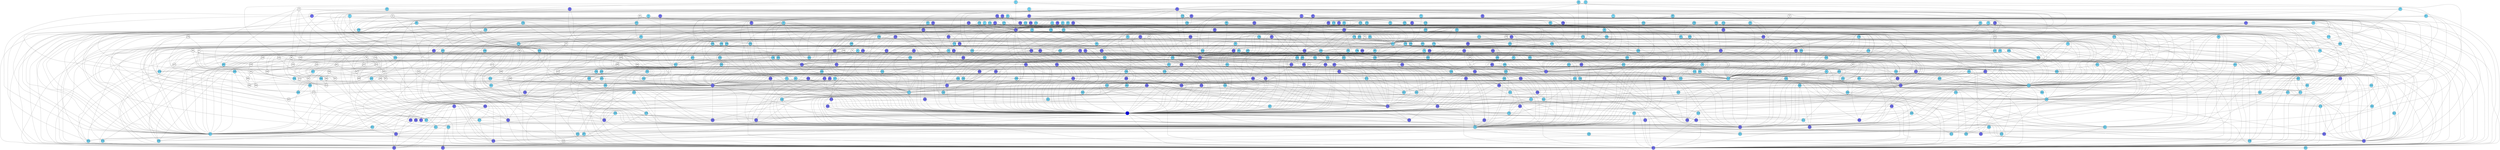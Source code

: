 digraph G
{

    // Graph properties
    overlap="false";
    outputorder="nodesfirst";
    // Vertices
    0 [fillcolor="#77ddff" shape="circle" style="filled" fixedsize="true" width="0.5"];
    1 [fillcolor="#77ddff" shape="circle" style="filled" fixedsize="true" width="0.5"];
    2 [fillcolor="#7777ff" shape="circle" style="filled" fixedsize="true" width="0.5"];
    3 [fillcolor="#7777ff" shape="circle" style="filled" fixedsize="true" width="0.5"];
    4 [fillcolor="#77ddff" shape="circle" style="filled" fixedsize="true" width="0.5"];
    5 [fillcolor="#77ddff" shape="circle" style="filled" fixedsize="true" width="0.5"];
    6 [fillcolor="#77ddff" shape="circle" style="filled" fixedsize="true" width="0.5"];
    7 [fillcolor="#77ddff" shape="circle" style="filled" fixedsize="true" width="0.5"];
    8 [fillcolor="#77ddff" shape="circle" style="filled" fixedsize="true" width="0.5"];
    9 [fillcolor="#77ddff" shape="circle" style="filled" fixedsize="true" width="0.5"];
    10 [fillcolor="white" shape="circle" style="filled" fixedsize="true" width="0.5"];
    11 [fillcolor="#7777ff" shape="circle" style="filled" fixedsize="true" width="0.5"];
    12 [fillcolor="#77ddff" shape="circle" style="filled" fixedsize="true" width="0.5"];
    13 [fillcolor="#77ddff" shape="circle" style="filled" fixedsize="true" width="0.5"];
    14 [fillcolor="#77ddff" shape="circle" style="filled" fixedsize="true" width="0.5"];
    15 [fillcolor="#7777ff" shape="circle" style="filled" fixedsize="true" width="0.5"];
    16 [fillcolor="#7777ff" shape="circle" style="filled" fixedsize="true" width="0.5"];
    17 [fillcolor="#7777ff" shape="circle" style="filled" fixedsize="true" width="0.5"];
    18 [fillcolor="#7777ff" shape="circle" style="filled" fixedsize="true" width="0.5"];
    19 [fillcolor="#77ddff" shape="circle" style="filled" fixedsize="true" width="0.5"];
    20 [fillcolor="white" shape="circle" style="filled" fixedsize="true" width="0.5"];
    21 [fillcolor="#77ddff" shape="circle" style="filled" fixedsize="true" width="0.5"];
    22 [fillcolor="white" shape="circle" style="filled" fixedsize="true" width="0.5"];
    23 [fillcolor="#77ddff" shape="circle" style="filled" fixedsize="true" width="0.5"];
    24 [fillcolor="#7777ff" shape="circle" style="filled" fixedsize="true" width="0.5"];
    25 [fillcolor="#7777ff" shape="circle" style="filled" fixedsize="true" width="0.5"];
    26 [fillcolor="#77ddff" shape="circle" style="filled" fixedsize="true" width="0.5"];
    27 [fillcolor="#7777ff" shape="circle" style="filled" fixedsize="true" width="0.5"];
    28 [fillcolor="#7777ff" shape="circle" style="filled" fixedsize="true" width="0.5"];
    29 [fillcolor="#77ddff" shape="circle" style="filled" fixedsize="true" width="0.5"];
    30 [fillcolor="#77ddff" shape="circle" style="filled" fixedsize="true" width="0.5"];
    31 [fillcolor="white" shape="circle" style="filled" fixedsize="true" width="0.5"];
    32 [fillcolor="#77ddff" shape="circle" style="filled" fixedsize="true" width="0.5"];
    33 [fillcolor="white" shape="circle" style="filled" fixedsize="true" width="0.5"];
    34 [fillcolor="#7777ff" shape="circle" style="filled" fixedsize="true" width="0.5"];
    35 [fillcolor="#77ddff" shape="circle" style="filled" fixedsize="true" width="0.5"];
    36 [fillcolor="#7777ff" shape="circle" style="filled" fixedsize="true" width="0.5"];
    37 [fillcolor="#77ddff" shape="circle" style="filled" fixedsize="true" width="0.5"];
    38 [fillcolor="white" shape="circle" style="filled" fixedsize="true" width="0.5"];
    39 [fillcolor="#77ddff" shape="circle" style="filled" fixedsize="true" width="0.5"];
    40 [fillcolor="#77ddff" shape="circle" style="filled" fixedsize="true" width="0.5"];
    41 [fillcolor="#7777ff" shape="circle" style="filled" fixedsize="true" width="0.5"];
    42 [fillcolor="#77ddff" shape="circle" style="filled" fixedsize="true" width="0.5"];
    43 [fillcolor="#77ddff" shape="circle" style="filled" fixedsize="true" width="0.5"];
    44 [fillcolor="#77ddff" shape="circle" style="filled" fixedsize="true" width="0.5"];
    45 [fillcolor="#77ddff" shape="circle" style="filled" fixedsize="true" width="0.5"];
    46 [fillcolor="#77ddff" shape="circle" style="filled" fixedsize="true" width="0.5"];
    47 [fillcolor="#7777ff" shape="circle" style="filled" fixedsize="true" width="0.5"];
    48 [fillcolor="white" shape="circle" style="filled" fixedsize="true" width="0.5"];
    49 [fillcolor="#77ddff" shape="circle" style="filled" fixedsize="true" width="0.5"];
    50 [fillcolor="#77ddff" shape="circle" style="filled" fixedsize="true" width="0.5"];
    51 [fillcolor="#77ddff" shape="circle" style="filled" fixedsize="true" width="0.5"];
    52 [fillcolor="#7777ff" shape="circle" style="filled" fixedsize="true" width="0.5"];
    53 [fillcolor="#7777ff" shape="circle" style="filled" fixedsize="true" width="0.5"];
    54 [fillcolor="#7777ff" shape="circle" style="filled" fixedsize="true" width="0.5"];
    55 [fillcolor="#77ddff" shape="circle" style="filled" fixedsize="true" width="0.5"];
    56 [fillcolor="#7777ff" shape="circle" style="filled" fixedsize="true" width="0.5"];
    57 [fillcolor="#7777ff" shape="circle" style="filled" fixedsize="true" width="0.5"];
    58 [fillcolor="#77ddff" shape="circle" style="filled" fixedsize="true" width="0.5"];
    59 [fillcolor="#77ddff" shape="circle" style="filled" fixedsize="true" width="0.5"];
    60 [fillcolor="#77ddff" shape="circle" style="filled" fixedsize="true" width="0.5"];
    61 [fillcolor="#77ddff" shape="circle" style="filled" fixedsize="true" width="0.5"];
    62 [fillcolor="white" shape="circle" style="filled" fixedsize="true" width="0.5"];
    63 [fillcolor="#77ddff" shape="circle" style="filled" fixedsize="true" width="0.5"];
    64 [fillcolor="#77ddff" shape="circle" style="filled" fixedsize="true" width="0.5"];
    65 [fillcolor="#7777ff" shape="circle" style="filled" fixedsize="true" width="0.5"];
    66 [fillcolor="#77ddff" shape="circle" style="filled" fixedsize="true" width="0.5"];
    67 [fillcolor="#7777ff" shape="circle" style="filled" fixedsize="true" width="0.5"];
    68 [fillcolor="#7777ff" shape="circle" style="filled" fixedsize="true" width="0.5"];
    69 [fillcolor="#77ddff" shape="circle" style="filled" fixedsize="true" width="0.5"];
    70 [fillcolor="#7777ff" shape="circle" style="filled" fixedsize="true" width="0.5"];
    71 [fillcolor="#77ddff" shape="circle" style="filled" fixedsize="true" width="0.5"];
    72 [fillcolor="#77ddff" shape="circle" style="filled" fixedsize="true" width="0.5"];
    73 [fillcolor="#77ddff" shape="circle" style="filled" fixedsize="true" width="0.5"];
    74 [fillcolor="white" shape="circle" style="filled" fixedsize="true" width="0.5"];
    75 [fillcolor="#77ddff" shape="circle" style="filled" fixedsize="true" width="0.5"];
    76 [fillcolor="#77ddff" shape="circle" style="filled" fixedsize="true" width="0.5"];
    77 [fillcolor="#77ddff" shape="circle" style="filled" fixedsize="true" width="0.5"];
    78 [fillcolor="#77ddff" shape="circle" style="filled" fixedsize="true" width="0.5"];
    79 [fillcolor="white" shape="circle" style="filled" fixedsize="true" width="0.5"];
    80 [fillcolor="#77ddff" shape="circle" style="filled" fixedsize="true" width="0.5"];
    81 [fillcolor="#7777ff" shape="circle" style="filled" fixedsize="true" width="0.5"];
    82 [fillcolor="white" shape="circle" style="filled" fixedsize="true" width="0.5"];
    83 [fillcolor="#77ddff" shape="circle" style="filled" fixedsize="true" width="0.5"];
    84 [fillcolor="#77ddff" shape="circle" style="filled" fixedsize="true" width="0.5"];
    85 [fillcolor="white" shape="circle" style="filled" fixedsize="true" width="0.5"];
    86 [fillcolor="#7777ff" shape="circle" style="filled" fixedsize="true" width="0.5"];
    87 [fillcolor="white" shape="circle" style="filled" fixedsize="true" width="0.5"];
    88 [fillcolor="#77ddff" shape="circle" style="filled" fixedsize="true" width="0.5"];
    89 [fillcolor="white" shape="circle" style="filled" fixedsize="true" width="0.5"];
    90 [fillcolor="#77ddff" shape="circle" style="filled" fixedsize="true" width="0.5"];
    91 [fillcolor="white" shape="circle" style="filled" fixedsize="true" width="0.5"];
    92 [fillcolor="#77ddff" shape="circle" style="filled" fixedsize="true" width="0.5"];
    93 [fillcolor="#77ddff" shape="circle" style="filled" fixedsize="true" width="0.5"];
    94 [fillcolor="#7777ff" shape="circle" style="filled" fixedsize="true" width="0.5"];
    95 [fillcolor="#7777ff" shape="circle" style="filled" fixedsize="true" width="0.5"];
    96 [fillcolor="white" shape="circle" style="filled" fixedsize="true" width="0.5"];
    97 [fillcolor="#7777ff" shape="circle" style="filled" fixedsize="true" width="0.5"];
    98 [fillcolor="white" shape="circle" style="filled" fixedsize="true" width="0.5"];
    99 [fillcolor="#77ddff" shape="circle" style="filled" fixedsize="true" width="0.5"];
    100 [fillcolor="#7777ff" shape="circle" style="filled" fixedsize="true" width="0.5"];
    101 [fillcolor="#77ddff" shape="circle" style="filled" fixedsize="true" width="0.5"];
    102 [fillcolor="white" shape="circle" style="filled" fixedsize="true" width="0.5"];
    103 [fillcolor="white" shape="circle" style="filled" fixedsize="true" width="0.5"];
    104 [fillcolor="#7777ff" shape="circle" style="filled" fixedsize="true" width="0.5"];
    105 [fillcolor="#7777ff" shape="circle" style="filled" fixedsize="true" width="0.5"];
    106 [fillcolor="#7777ff" shape="circle" style="filled" fixedsize="true" width="0.5"];
    107 [fillcolor="#7777ff" shape="circle" style="filled" fixedsize="true" width="0.5"];
    108 [fillcolor="#77ddff" shape="circle" style="filled" fixedsize="true" width="0.5"];
    109 [fillcolor="#77ddff" shape="circle" style="filled" fixedsize="true" width="0.5"];
    110 [fillcolor="#77ddff" shape="circle" style="filled" fixedsize="true" width="0.5"];
    111 [fillcolor="#77ddff" shape="circle" style="filled" fixedsize="true" width="0.5"];
    112 [fillcolor="#77ddff" shape="circle" style="filled" fixedsize="true" width="0.5"];
    113 [fillcolor="#77ddff" shape="circle" style="filled" fixedsize="true" width="0.5"];
    114 [fillcolor="#77ddff" shape="circle" style="filled" fixedsize="true" width="0.5"];
    115 [fillcolor="#7777ff" shape="circle" style="filled" fixedsize="true" width="0.5"];
    116 [fillcolor="white" shape="circle" style="filled" fixedsize="true" width="0.5"];
    117 [fillcolor="#7777ff" shape="circle" style="filled" fixedsize="true" width="0.5"];
    118 [fillcolor="#77ddff" shape="circle" style="filled" fixedsize="true" width="0.5"];
    119 [fillcolor="#77ddff" shape="circle" style="filled" fixedsize="true" width="0.5"];
    120 [fillcolor="white" shape="circle" style="filled" fixedsize="true" width="0.5"];
    121 [fillcolor="#7777ff" shape="circle" style="filled" fixedsize="true" width="0.5"];
    122 [fillcolor="#7777ff" shape="circle" style="filled" fixedsize="true" width="0.5"];
    123 [fillcolor="#77ddff" shape="circle" style="filled" fixedsize="true" width="0.5"];
    124 [fillcolor="white" shape="circle" style="filled" fixedsize="true" width="0.5"];
    125 [fillcolor="white" shape="circle" style="filled" fixedsize="true" width="0.5"];
    126 [fillcolor="#77ddff" shape="circle" style="filled" fixedsize="true" width="0.5"];
    127 [fillcolor="#77ddff" shape="circle" style="filled" fixedsize="true" width="0.5"];
    128 [fillcolor="#7777ff" shape="circle" style="filled" fixedsize="true" width="0.5"];
    129 [fillcolor="#77ddff" shape="circle" style="filled" fixedsize="true" width="0.5"];
    130 [fillcolor="#7777ff" shape="circle" style="filled" fixedsize="true" width="0.5"];
    131 [fillcolor="#7777ff" shape="circle" style="filled" fixedsize="true" width="0.5"];
    132 [fillcolor="#77ddff" shape="circle" style="filled" fixedsize="true" width="0.5"];
    133 [fillcolor="#77ddff" shape="circle" style="filled" fixedsize="true" width="0.5"];
    134 [fillcolor="#77ddff" shape="circle" style="filled" fixedsize="true" width="0.5"];
    135 [fillcolor="white" shape="circle" style="filled" fixedsize="true" width="0.5"];
    136 [fillcolor="#7777ff" shape="circle" style="filled" fixedsize="true" width="0.5"];
    137 [fillcolor="#7777ff" shape="circle" style="filled" fixedsize="true" width="0.5"];
    138 [fillcolor="#77ddff" shape="circle" style="filled" fixedsize="true" width="0.5"];
    139 [fillcolor="white" shape="circle" style="filled" fixedsize="true" width="0.5"];
    140 [fillcolor="#77ddff" shape="circle" style="filled" fixedsize="true" width="0.5"];
    141 [fillcolor="#7777ff" shape="circle" style="filled" fixedsize="true" width="0.5"];
    142 [fillcolor="#77ddff" shape="circle" style="filled" fixedsize="true" width="0.5"];
    143 [fillcolor="#77ddff" shape="circle" style="filled" fixedsize="true" width="0.5"];
    144 [fillcolor="#77ddff" shape="circle" style="filled" fixedsize="true" width="0.5"];
    145 [fillcolor="#77ddff" shape="circle" style="filled" fixedsize="true" width="0.5"];
    146 [fillcolor="#77ddff" shape="circle" style="filled" fixedsize="true" width="0.5"];
    147 [fillcolor="#77ddff" shape="circle" style="filled" fixedsize="true" width="0.5"];
    148 [fillcolor="#77ddff" shape="circle" style="filled" fixedsize="true" width="0.5"];
    149 [fillcolor="#77ddff" shape="circle" style="filled" fixedsize="true" width="0.5"];
    150 [fillcolor="#77ddff" shape="circle" style="filled" fixedsize="true" width="0.5"];
    151 [fillcolor="#7777ff" shape="circle" style="filled" fixedsize="true" width="0.5"];
    152 [fillcolor="#77ddff" shape="circle" style="filled" fixedsize="true" width="0.5"];
    153 [fillcolor="#77ddff" shape="circle" style="filled" fixedsize="true" width="0.5"];
    154 [fillcolor="white" shape="circle" style="filled" fixedsize="true" width="0.5"];
    155 [fillcolor="white" shape="circle" style="filled" fixedsize="true" width="0.5"];
    156 [fillcolor="#77ddff" shape="circle" style="filled" fixedsize="true" width="0.5"];
    157 [fillcolor="#77ddff" shape="circle" style="filled" fixedsize="true" width="0.5"];
    158 [fillcolor="#7777ff" shape="circle" style="filled" fixedsize="true" width="0.5"];
    159 [fillcolor="#7777ff" shape="circle" style="filled" fixedsize="true" width="0.5"];
    160 [fillcolor="#7777ff" shape="circle" style="filled" fixedsize="true" width="0.5"];
    161 [fillcolor="#7777ff" shape="circle" style="filled" fixedsize="true" width="0.5"];
    162 [fillcolor="#7777ff" shape="circle" style="filled" fixedsize="true" width="0.5"];
    163 [fillcolor="white" shape="circle" style="filled" fixedsize="true" width="0.5"];
    164 [fillcolor="#77ddff" shape="circle" style="filled" fixedsize="true" width="0.5"];
    165 [fillcolor="#77ddff" shape="circle" style="filled" fixedsize="true" width="0.5"];
    166 [fillcolor="#77ddff" shape="circle" style="filled" fixedsize="true" width="0.5"];
    167 [fillcolor="#7777ff" shape="circle" style="filled" fixedsize="true" width="0.5"];
    168 [fillcolor="#77ddff" shape="circle" style="filled" fixedsize="true" width="0.5"];
    169 [fillcolor="#77ddff" shape="circle" style="filled" fixedsize="true" width="0.5"];
    170 [fillcolor="#77ddff" shape="circle" style="filled" fixedsize="true" width="0.5"];
    171 [fillcolor="#7777ff" shape="circle" style="filled" fixedsize="true" width="0.5"];
    172 [fillcolor="#77ddff" shape="circle" style="filled" fixedsize="true" width="0.5"];
    173 [fillcolor="#77ddff" shape="circle" style="filled" fixedsize="true" width="0.5"];
    174 [fillcolor="#77ddff" shape="circle" style="filled" fixedsize="true" width="0.5"];
    175 [fillcolor="#77ddff" shape="circle" style="filled" fixedsize="true" width="0.5"];
    176 [fillcolor="#7777ff" shape="circle" style="filled" fixedsize="true" width="0.5"];
    177 [fillcolor="#77ddff" shape="circle" style="filled" fixedsize="true" width="0.5"];
    178 [fillcolor="#7777ff" shape="circle" style="filled" fixedsize="true" width="0.5"];
    179 [fillcolor="#77ddff" shape="circle" style="filled" fixedsize="true" width="0.5"];
    180 [fillcolor="#77ddff" shape="circle" style="filled" fixedsize="true" width="0.5"];
    181 [fillcolor="#77ddff" shape="circle" style="filled" fixedsize="true" width="0.5"];
    182 [fillcolor="#77ddff" shape="circle" style="filled" fixedsize="true" width="0.5"];
    183 [fillcolor="#7777ff" shape="circle" style="filled" fixedsize="true" width="0.5"];
    184 [fillcolor="#7777ff" shape="circle" style="filled" fixedsize="true" width="0.5"];
    185 [fillcolor="#7777ff" shape="circle" style="filled" fixedsize="true" width="0.5"];
    186 [fillcolor="#77ddff" shape="circle" style="filled" fixedsize="true" width="0.5"];
    187 [fillcolor="#77ddff" shape="circle" style="filled" fixedsize="true" width="0.5"];
    188 [fillcolor="#77ddff" shape="circle" style="filled" fixedsize="true" width="0.5"];
    189 [fillcolor="#77ddff" shape="circle" style="filled" fixedsize="true" width="0.5"];
    190 [fillcolor="#77ddff" shape="circle" style="filled" fixedsize="true" width="0.5"];
    191 [fillcolor="#77ddff" shape="circle" style="filled" fixedsize="true" width="0.5"];
    192 [fillcolor="#77ddff" shape="circle" style="filled" fixedsize="true" width="0.5"];
    193 [fillcolor="#77ddff" shape="circle" style="filled" fixedsize="true" width="0.5"];
    194 [fillcolor="#77ddff" shape="circle" style="filled" fixedsize="true" width="0.5"];
    195 [fillcolor="#7777ff" shape="circle" style="filled" fixedsize="true" width="0.5"];
    196 [fillcolor="#77ddff" shape="circle" style="filled" fixedsize="true" width="0.5"];
    197 [fillcolor="#77ddff" shape="circle" style="filled" fixedsize="true" width="0.5"];
    198 [fillcolor="#77ddff" shape="circle" style="filled" fixedsize="true" width="0.5"];
    199 [fillcolor="#77ddff" shape="circle" style="filled" fixedsize="true" width="0.5"];
    200 [fillcolor="#77ddff" shape="circle" style="filled" fixedsize="true" width="0.5"];
    201 [fillcolor="#77ddff" shape="circle" style="filled" fixedsize="true" width="0.5"];
    202 [fillcolor="#77ddff" shape="circle" style="filled" fixedsize="true" width="0.5"];
    203 [fillcolor="#7777ff" shape="circle" style="filled" fixedsize="true" width="0.5"];
    204 [fillcolor="#7777ff" shape="circle" style="filled" fixedsize="true" width="0.5"];
    205 [fillcolor="white" shape="circle" style="filled" fixedsize="true" width="0.5"];
    206 [fillcolor="#7777ff" shape="circle" style="filled" fixedsize="true" width="0.5"];
    207 [fillcolor="#77ddff" shape="circle" style="filled" fixedsize="true" width="0.5"];
    208 [fillcolor="#77ddff" shape="circle" style="filled" fixedsize="true" width="0.5"];
    209 [fillcolor="#77ddff" shape="circle" style="filled" fixedsize="true" width="0.5"];
    210 [fillcolor="white" shape="circle" style="filled" fixedsize="true" width="0.5"];
    211 [fillcolor="#7777ff" shape="circle" style="filled" fixedsize="true" width="0.5"];
    212 [fillcolor="white" shape="circle" style="filled" fixedsize="true" width="0.5"];
    213 [fillcolor="white" shape="circle" style="filled" fixedsize="true" width="0.5"];
    214 [fillcolor="#7777ff" shape="circle" style="filled" fixedsize="true" width="0.5"];
    215 [fillcolor="#77ddff" shape="circle" style="filled" fixedsize="true" width="0.5"];
    216 [fillcolor="#77ddff" shape="circle" style="filled" fixedsize="true" width="0.5"];
    217 [fillcolor="#77ddff" shape="circle" style="filled" fixedsize="true" width="0.5"];
    218 [fillcolor="#77ddff" shape="circle" style="filled" fixedsize="true" width="0.5"];
    219 [fillcolor="#7777ff" shape="circle" style="filled" fixedsize="true" width="0.5"];
    220 [fillcolor="#7777ff" shape="circle" style="filled" fixedsize="true" width="0.5"];
    221 [fillcolor="#77ddff" shape="circle" style="filled" fixedsize="true" width="0.5"];
    222 [fillcolor="#77ddff" shape="circle" style="filled" fixedsize="true" width="0.5"];
    223 [fillcolor="#77ddff" shape="circle" style="filled" fixedsize="true" width="0.5"];
    224 [fillcolor="white" shape="circle" style="filled" fixedsize="true" width="0.5"];
    225 [fillcolor="#77ddff" shape="circle" style="filled" fixedsize="true" width="0.5"];
    226 [fillcolor="#77ddff" shape="circle" style="filled" fixedsize="true" width="0.5"];
    227 [fillcolor="white" shape="circle" style="filled" fixedsize="true" width="0.5"];
    228 [fillcolor="#7777ff" shape="circle" style="filled" fixedsize="true" width="0.5"];
    229 [fillcolor="#77ddff" shape="circle" style="filled" fixedsize="true" width="0.5"];
    230 [fillcolor="white" shape="circle" style="filled" fixedsize="true" width="0.5"];
    231 [fillcolor="white" shape="circle" style="filled" fixedsize="true" width="0.5"];
    232 [fillcolor="#7777ff" shape="circle" style="filled" fixedsize="true" width="0.5"];
    233 [fillcolor="#77ddff" shape="circle" style="filled" fixedsize="true" width="0.5"];
    234 [fillcolor="#77ddff" shape="circle" style="filled" fixedsize="true" width="0.5"];
    235 [fillcolor="#77ddff" shape="circle" style="filled" fixedsize="true" width="0.5"];
    236 [fillcolor="#77ddff" shape="circle" style="filled" fixedsize="true" width="0.5"];
    237 [fillcolor="#7777ff" shape="circle" style="filled" fixedsize="true" width="0.5"];
    238 [fillcolor="#7777ff" shape="circle" style="filled" fixedsize="true" width="0.5"];
    239 [fillcolor="#77ddff" shape="circle" style="filled" fixedsize="true" width="0.5"];
    240 [fillcolor="#7777ff" shape="circle" style="filled" fixedsize="true" width="0.5"];
    241 [fillcolor="#77ddff" shape="circle" style="filled" fixedsize="true" width="0.5"];
    242 [fillcolor="#77ddff" shape="circle" style="filled" fixedsize="true" width="0.5"];
    243 [fillcolor="#77ddff" shape="circle" style="filled" fixedsize="true" width="0.5"];
    244 [fillcolor="#77ddff" shape="circle" style="filled" fixedsize="true" width="0.5"];
    245 [fillcolor="#77ddff" shape="circle" style="filled" fixedsize="true" width="0.5"];
    246 [fillcolor="#77ddff" shape="circle" style="filled" fixedsize="true" width="0.5"];
    247 [fillcolor="#7777ff" shape="circle" style="filled" fixedsize="true" width="0.5"];
    248 [fillcolor="#7777ff" shape="circle" style="filled" fixedsize="true" width="0.5"];
    249 [fillcolor="#7777ff" shape="circle" style="filled" fixedsize="true" width="0.5"];
    250 [fillcolor="#7777ff" shape="circle" style="filled" fixedsize="true" width="0.5"];
    251 [fillcolor="#77ddff" shape="circle" style="filled" fixedsize="true" width="0.5"];
    252 [fillcolor="#7777ff" shape="circle" style="filled" fixedsize="true" width="0.5"];
    253 [fillcolor="#77ddff" shape="circle" style="filled" fixedsize="true" width="0.5"];
    254 [fillcolor="#7777ff" shape="circle" style="filled" fixedsize="true" width="0.5"];
    255 [fillcolor="#7777ff" shape="circle" style="filled" fixedsize="true" width="0.5"];
    256 [fillcolor="#77ddff" shape="circle" style="filled" fixedsize="true" width="0.5"];
    257 [fillcolor="#77ddff" shape="circle" style="filled" fixedsize="true" width="0.5"];
    258 [fillcolor="#77ddff" shape="circle" style="filled" fixedsize="true" width="0.5"];
    259 [fillcolor="#7777ff" shape="circle" style="filled" fixedsize="true" width="0.5"];
    260 [fillcolor="#77ddff" shape="circle" style="filled" fixedsize="true" width="0.5"];
    261 [fillcolor="white" shape="circle" style="filled" fixedsize="true" width="0.5"];
    262 [fillcolor="#7777ff" shape="circle" style="filled" fixedsize="true" width="0.5"];
    263 [fillcolor="#77ddff" shape="circle" style="filled" fixedsize="true" width="0.5"];
    264 [fillcolor="#77ddff" shape="circle" style="filled" fixedsize="true" width="0.5"];
    265 [fillcolor="#7777ff" shape="circle" style="filled" fixedsize="true" width="0.5"];
    266 [fillcolor="white" shape="circle" style="filled" fixedsize="true" width="0.5"];
    267 [fillcolor="white" shape="circle" style="filled" fixedsize="true" width="0.5"];
    268 [fillcolor="#77ddff" shape="circle" style="filled" fixedsize="true" width="0.5"];
    269 [fillcolor="#77ddff" shape="circle" style="filled" fixedsize="true" width="0.5"];
    270 [fillcolor="#77ddff" shape="circle" style="filled" fixedsize="true" width="0.5"];
    271 [fillcolor="#7777ff" shape="circle" style="filled" fixedsize="true" width="0.5"];
    272 [fillcolor="white" shape="circle" style="filled" fixedsize="true" width="0.5"];
    273 [fillcolor="#77ddff" shape="circle" style="filled" fixedsize="true" width="0.5"];
    274 [fillcolor="#7777ff" shape="circle" style="filled" fixedsize="true" width="0.5"];
    275 [fillcolor="white" shape="circle" style="filled" fixedsize="true" width="0.5"];
    276 [fillcolor="#7777ff" shape="circle" style="filled" fixedsize="true" width="0.5"];
    277 [fillcolor="#7777ff" shape="circle" style="filled" fixedsize="true" width="0.5"];
    278 [fillcolor="#77ddff" shape="circle" style="filled" fixedsize="true" width="0.5"];
    279 [fillcolor="#77ddff" shape="circle" style="filled" fixedsize="true" width="0.5"];
    280 [fillcolor="#77ddff" shape="circle" style="filled" fixedsize="true" width="0.5"];
    281 [fillcolor="#7777ff" shape="circle" style="filled" fixedsize="true" width="0.5"];
    282 [fillcolor="white" shape="circle" style="filled" fixedsize="true" width="0.5"];
    283 [fillcolor="#77ddff" shape="circle" style="filled" fixedsize="true" width="0.5"];
    284 [fillcolor="#77ddff" shape="circle" style="filled" fixedsize="true" width="0.5"];
    285 [fillcolor="white" shape="circle" style="filled" fixedsize="true" width="0.5"];
    286 [fillcolor="#7777ff" shape="circle" style="filled" fixedsize="true" width="0.5"];
    287 [fillcolor="#7777ff" shape="circle" style="filled" fixedsize="true" width="0.5"];
    288 [fillcolor="#77ddff" shape="circle" style="filled" fixedsize="true" width="0.5"];
    289 [fillcolor="#77ddff" shape="circle" style="filled" fixedsize="true" width="0.5"];
    290 [fillcolor="white" shape="circle" style="filled" fixedsize="true" width="0.5"];
    291 [fillcolor="#77ddff" shape="circle" style="filled" fixedsize="true" width="0.5"];
    292 [fillcolor="#77ddff" shape="circle" style="filled" fixedsize="true" width="0.5"];
    293 [fillcolor="#77ddff" shape="circle" style="filled" fixedsize="true" width="0.5"];
    294 [fillcolor="#77ddff" shape="circle" style="filled" fixedsize="true" width="0.5"];
    295 [fillcolor="#77ddff" shape="circle" style="filled" fixedsize="true" width="0.5"];
    296 [fillcolor="white" shape="circle" style="filled" fixedsize="true" width="0.5"];
    297 [fillcolor="#77ddff" shape="circle" style="filled" fixedsize="true" width="0.5"];
    298 [fillcolor="#77ddff" shape="circle" style="filled" fixedsize="true" width="0.5"];
    299 [fillcolor="white" shape="circle" style="filled" fixedsize="true" width="0.5"];
    300 [fillcolor="white" shape="circle" style="filled" fixedsize="true" width="0.5"];
    301 [fillcolor="#7777ff" shape="circle" style="filled" fixedsize="true" width="0.5"];
    302 [fillcolor="#7777ff" shape="circle" style="filled" fixedsize="true" width="0.5"];
    303 [fillcolor="#7777ff" shape="circle" style="filled" fixedsize="true" width="0.5"];
    304 [fillcolor="#77ddff" shape="circle" style="filled" fixedsize="true" width="0.5"];
    305 [fillcolor="#7777ff" shape="circle" style="filled" fixedsize="true" width="0.5"];
    306 [fillcolor="#7777ff" shape="circle" style="filled" fixedsize="true" width="0.5"];
    307 [fillcolor="white" shape="circle" style="filled" fixedsize="true" width="0.5"];
    308 [fillcolor="#77ddff" shape="circle" style="filled" fixedsize="true" width="0.5"];
    309 [fillcolor="#7777ff" shape="circle" style="filled" fixedsize="true" width="0.5"];
    310 [fillcolor="#77ddff" shape="circle" style="filled" fixedsize="true" width="0.5"];
    311 [fillcolor="#7777ff" shape="circle" style="filled" fixedsize="true" width="0.5"];
    312 [fillcolor="#7777ff" shape="circle" style="filled" fixedsize="true" width="0.5"];
    313 [fillcolor="#7777ff" shape="circle" style="filled" fixedsize="true" width="0.5"];
    314 [fillcolor="#77ddff" shape="circle" style="filled" fixedsize="true" width="0.5"];
    315 [fillcolor="#77ddff" shape="circle" style="filled" fixedsize="true" width="0.5"];
    316 [fillcolor="#77ddff" shape="circle" style="filled" fixedsize="true" width="0.5"];
    317 [fillcolor="#77ddff" shape="circle" style="filled" fixedsize="true" width="0.5"];
    318 [fillcolor="#77ddff" shape="circle" style="filled" fixedsize="true" width="0.5"];
    319 [fillcolor="#77ddff" shape="circle" style="filled" fixedsize="true" width="0.5"];
    320 [fillcolor="#7777ff" shape="circle" style="filled" fixedsize="true" width="0.5"];
    321 [fillcolor="#77ddff" shape="circle" style="filled" fixedsize="true" width="0.5"];
    322 [fillcolor="#77ddff" shape="circle" style="filled" fixedsize="true" width="0.5"];
    323 [fillcolor="#77ddff" shape="circle" style="filled" fixedsize="true" width="0.5"];
    324 [fillcolor="#77ddff" shape="circle" style="filled" fixedsize="true" width="0.5"];
    325 [fillcolor="#77ddff" shape="circle" style="filled" fixedsize="true" width="0.5"];
    326 [fillcolor="#7777ff" shape="circle" style="filled" fixedsize="true" width="0.5"];
    327 [fillcolor="#7777ff" shape="circle" style="filled" fixedsize="true" width="0.5"];
    328 [fillcolor="#7777ff" shape="circle" style="filled" fixedsize="true" width="0.5"];
    329 [fillcolor="#77ddff" shape="circle" style="filled" fixedsize="true" width="0.5"];
    330 [fillcolor="#7777ff" shape="circle" style="filled" fixedsize="true" width="0.5"];
    331 [fillcolor="#77ddff" shape="circle" style="filled" fixedsize="true" width="0.5"];
    332 [fillcolor="#77ddff" shape="circle" style="filled" fixedsize="true" width="0.5"];
    333 [fillcolor="#7777ff" shape="circle" style="filled" fixedsize="true" width="0.5"];
    334 [fillcolor="#77ddff" shape="circle" style="filled" fixedsize="true" width="0.5"];
    335 [fillcolor="#77ddff" shape="circle" style="filled" fixedsize="true" width="0.5"];
    336 [fillcolor="#77ddff" shape="circle" style="filled" fixedsize="true" width="0.5"];
    337 [fillcolor="#77ddff" shape="circle" style="filled" fixedsize="true" width="0.5"];
    338 [fillcolor="#7777ff" shape="circle" style="filled" fixedsize="true" width="0.5"];
    339 [fillcolor="#77ddff" shape="circle" style="filled" fixedsize="true" width="0.5"];
    340 [fillcolor="white" shape="circle" style="filled" fixedsize="true" width="0.5"];
    341 [fillcolor="#77ddff" shape="circle" style="filled" fixedsize="true" width="0.5"];
    342 [fillcolor="#77ddff" shape="circle" style="filled" fixedsize="true" width="0.5"];
    343 [fillcolor="#77ddff" shape="circle" style="filled" fixedsize="true" width="0.5"];
    344 [fillcolor="#7777ff" shape="circle" style="filled" fixedsize="true" width="0.5"];
    345 [fillcolor="#7777ff" shape="circle" style="filled" fixedsize="true" width="0.5"];
    346 [fillcolor="#77ddff" shape="circle" style="filled" fixedsize="true" width="0.5"];
    347 [fillcolor="white" shape="circle" style="filled" fixedsize="true" width="0.5"];
    348 [fillcolor="#77ddff" shape="circle" style="filled" fixedsize="true" width="0.5"];
    349 [fillcolor="#77ddff" shape="circle" style="filled" fixedsize="true" width="0.5"];
    350 [fillcolor="#77ddff" shape="circle" style="filled" fixedsize="true" width="0.5"];
    351 [fillcolor="#77ddff" shape="circle" style="filled" fixedsize="true" width="0.5"];
    352 [fillcolor="#77ddff" shape="circle" style="filled" fixedsize="true" width="0.5"];
    353 [fillcolor="#77ddff" shape="circle" style="filled" fixedsize="true" width="0.5"];
    354 [fillcolor="#77ddff" shape="circle" style="filled" fixedsize="true" width="0.5"];
    355 [fillcolor="#77ddff" shape="circle" style="filled" fixedsize="true" width="0.5"];
    356 [fillcolor="#77ddff" shape="circle" style="filled" fixedsize="true" width="0.5"];
    357 [fillcolor="white" shape="circle" style="filled" fixedsize="true" width="0.5"];
    358 [fillcolor="#7777ff" shape="circle" style="filled" fixedsize="true" width="0.5"];
    359 [fillcolor="#7777ff" shape="circle" style="filled" fixedsize="true" width="0.5"];
    360 [fillcolor="#77ddff" shape="circle" style="filled" fixedsize="true" width="0.5"];
    361 [fillcolor="#77ddff" shape="circle" style="filled" fixedsize="true" width="0.5"];
    362 [fillcolor="#77ddff" shape="circle" style="filled" fixedsize="true" width="0.5"];
    363 [fillcolor="#77ddff" shape="circle" style="filled" fixedsize="true" width="0.5"];
    364 [fillcolor="white" shape="circle" style="filled" fixedsize="true" width="0.5"];
    365 [fillcolor="#77ddff" shape="circle" style="filled" fixedsize="true" width="0.5"];
    366 [fillcolor="#77ddff" shape="circle" style="filled" fixedsize="true" width="0.5"];
    367 [fillcolor="#77ddff" shape="circle" style="filled" fixedsize="true" width="0.5"];
    368 [fillcolor="#77ddff" shape="circle" style="filled" fixedsize="true" width="0.5"];
    369 [fillcolor="#77ddff" shape="circle" style="filled" fixedsize="true" width="0.5"];
    370 [fillcolor="#77ddff" shape="circle" style="filled" fixedsize="true" width="0.5"];
    371 [fillcolor="#77ddff" shape="circle" style="filled" fixedsize="true" width="0.5"];
    372 [fillcolor="#7777ff" shape="circle" style="filled" fixedsize="true" width="0.5"];
    373 [fillcolor="#7777ff" shape="circle" style="filled" fixedsize="true" width="0.5"];
    374 [fillcolor="#77ddff" shape="circle" style="filled" fixedsize="true" width="0.5"];
    375 [fillcolor="white" shape="circle" style="filled" fixedsize="true" width="0.5"];
    376 [fillcolor="#7777ff" shape="circle" style="filled" fixedsize="true" width="0.5"];
    377 [fillcolor="#77ddff" shape="circle" style="filled" fixedsize="true" width="0.5"];
    378 [fillcolor="#77ddff" shape="circle" style="filled" fixedsize="true" width="0.5"];
    379 [fillcolor="#7777ff" shape="circle" style="filled" fixedsize="true" width="0.5"];
    380 [fillcolor="white" shape="circle" style="filled" fixedsize="true" width="0.5"];
    381 [fillcolor="#77ddff" shape="circle" style="filled" fixedsize="true" width="0.5"];
    382 [fillcolor="#77ddff" shape="circle" style="filled" fixedsize="true" width="0.5"];
    383 [fillcolor="#0000ff" shape="circle" style="filled" fixedsize="true" width="0.5"];
    384 [fillcolor="#77ddff" shape="circle" style="filled" fixedsize="true" width="0.5"];
    385 [fillcolor="#7777ff" shape="circle" style="filled" fixedsize="true" width="0.5"];
    386 [fillcolor="#7777ff" shape="circle" style="filled" fixedsize="true" width="0.5"];
    387 [fillcolor="#7777ff" shape="circle" style="filled" fixedsize="true" width="0.5"];
    388 [fillcolor="#7777ff" shape="circle" style="filled" fixedsize="true" width="0.5"];
    389 [fillcolor="#77ddff" shape="circle" style="filled" fixedsize="true" width="0.5"];
    390 [fillcolor="white" shape="circle" style="filled" fixedsize="true" width="0.5"];
    391 [fillcolor="#77ddff" shape="circle" style="filled" fixedsize="true" width="0.5"];
    392 [fillcolor="#7777ff" shape="circle" style="filled" fixedsize="true" width="0.5"];
    393 [fillcolor="#77ddff" shape="circle" style="filled" fixedsize="true" width="0.5"];
    394 [fillcolor="white" shape="circle" style="filled" fixedsize="true" width="0.5"];
    395 [fillcolor="#7777ff" shape="circle" style="filled" fixedsize="true" width="0.5"];
    396 [fillcolor="#77ddff" shape="circle" style="filled" fixedsize="true" width="0.5"];
    397 [fillcolor="#77ddff" shape="circle" style="filled" fixedsize="true" width="0.5"];
    398 [fillcolor="#7777ff" shape="circle" style="filled" fixedsize="true" width="0.5"];
    399 [fillcolor="#77ddff" shape="circle" style="filled" fixedsize="true" width="0.5"];
    400 [fillcolor="#77ddff" shape="circle" style="filled" fixedsize="true" width="0.5"];
    401 [fillcolor="#77ddff" shape="circle" style="filled" fixedsize="true" width="0.5"];
    402 [fillcolor="#77ddff" shape="circle" style="filled" fixedsize="true" width="0.5"];
    403 [fillcolor="#77ddff" shape="circle" style="filled" fixedsize="true" width="0.5"];
    404 [fillcolor="#7777ff" shape="circle" style="filled" fixedsize="true" width="0.5"];
    405 [fillcolor="white" shape="circle" style="filled" fixedsize="true" width="0.5"];
    406 [fillcolor="#77ddff" shape="circle" style="filled" fixedsize="true" width="0.5"];
    407 [fillcolor="#77ddff" shape="circle" style="filled" fixedsize="true" width="0.5"];
    408 [fillcolor="#7777ff" shape="circle" style="filled" fixedsize="true" width="0.5"];
    409 [fillcolor="white" shape="circle" style="filled" fixedsize="true" width="0.5"];
    410 [fillcolor="#77ddff" shape="circle" style="filled" fixedsize="true" width="0.5"];
    411 [fillcolor="#77ddff" shape="circle" style="filled" fixedsize="true" width="0.5"];
    412 [fillcolor="#77ddff" shape="circle" style="filled" fixedsize="true" width="0.5"];
    413 [fillcolor="#7777ff" shape="circle" style="filled" fixedsize="true" width="0.5"];
    414 [fillcolor="white" shape="circle" style="filled" fixedsize="true" width="0.5"];
    415 [fillcolor="white" shape="circle" style="filled" fixedsize="true" width="0.5"];
    416 [fillcolor="#7777ff" shape="circle" style="filled" fixedsize="true" width="0.5"];
    417 [fillcolor="#7777ff" shape="circle" style="filled" fixedsize="true" width="0.5"];
    418 [fillcolor="#7777ff" shape="circle" style="filled" fixedsize="true" width="0.5"];
    419 [fillcolor="#7777ff" shape="circle" style="filled" fixedsize="true" width="0.5"];
    420 [fillcolor="#7777ff" shape="circle" style="filled" fixedsize="true" width="0.5"];
    421 [fillcolor="#77ddff" shape="circle" style="filled" fixedsize="true" width="0.5"];
    422 [fillcolor="#77ddff" shape="circle" style="filled" fixedsize="true" width="0.5"];
    423 [fillcolor="#77ddff" shape="circle" style="filled" fixedsize="true" width="0.5"];
    424 [fillcolor="#77ddff" shape="circle" style="filled" fixedsize="true" width="0.5"];
    425 [fillcolor="#7777ff" shape="circle" style="filled" fixedsize="true" width="0.5"];
    426 [fillcolor="#77ddff" shape="circle" style="filled" fixedsize="true" width="0.5"];
    427 [fillcolor="#77ddff" shape="circle" style="filled" fixedsize="true" width="0.5"];
    428 [fillcolor="#7777ff" shape="circle" style="filled" fixedsize="true" width="0.5"];
    429 [fillcolor="white" shape="circle" style="filled" fixedsize="true" width="0.5"];
    430 [fillcolor="#7777ff" shape="circle" style="filled" fixedsize="true" width="0.5"];
    431 [fillcolor="#77ddff" shape="circle" style="filled" fixedsize="true" width="0.5"];
    432 [fillcolor="#77ddff" shape="circle" style="filled" fixedsize="true" width="0.5"];
    433 [fillcolor="#77ddff" shape="circle" style="filled" fixedsize="true" width="0.5"];
    434 [fillcolor="#77ddff" shape="circle" style="filled" fixedsize="true" width="0.5"];
    435 [fillcolor="#7777ff" shape="circle" style="filled" fixedsize="true" width="0.5"];
    436 [fillcolor="#77ddff" shape="circle" style="filled" fixedsize="true" width="0.5"];
    437 [fillcolor="#7777ff" shape="circle" style="filled" fixedsize="true" width="0.5"];
    438 [fillcolor="#77ddff" shape="circle" style="filled" fixedsize="true" width="0.5"];
    439 [fillcolor="#77ddff" shape="circle" style="filled" fixedsize="true" width="0.5"];
    440 [fillcolor="#7777ff" shape="circle" style="filled" fixedsize="true" width="0.5"];
    441 [fillcolor="#77ddff" shape="circle" style="filled" fixedsize="true" width="0.5"];
    442 [fillcolor="#7777ff" shape="circle" style="filled" fixedsize="true" width="0.5"];
    443 [fillcolor="#7777ff" shape="circle" style="filled" fixedsize="true" width="0.5"];
    0 -> 54 [style="dashed" dir="none"];
    0 -> 158 [style="dashed" dir="none"];
    0 -> 334 [style="dashed" dir="none"];
    0 -> 377 [style="dashed" dir="none"];
    0 -> 411 [style="dashed" dir="none"];
    1 -> 158 [style="dashed" dir="none"];
    1 -> 175 [style="dashed" dir="none"];
    1 -> 219 [style="dashed" dir="none"];
    1 -> 370 [style="dashed" dir="none"];
    2 -> 126 [style="dashed" dir="none"];
    2 -> 148 [style="dashed" dir="none"];
    2 -> 160 [style="dashed" dir="none"];
    2 -> 316 [style="dashed" dir="none"];
    2 -> 366 [style="dashed" dir="none"];
    2 -> 383 [style="dashed" dir="none"];
    3 -> 160 [style="dashed" dir="none"];
    3 -> 203 [style="dashed" dir="none"];
    3 -> 313 [style="dashed" dir="none"];
    3 -> 383 [style="dashed" dir="none"];
    4 -> 86 [style="dashed" dir="none"];
    4 -> 102 [style="dashed" dir="none"];
    4 -> 163 [style="dashed" dir="none"];
    4 -> 242 [style="dashed" dir="none"];
    4 -> 266 [style="dashed" dir="none"];
    5 -> 145 [style="dashed" dir="none"];
    5 -> 177 [style="dashed" dir="none"];
    5 -> 333 [style="dashed" dir="none"];
    5 -> 334 [style="dashed" dir="none"];
    5 -> 427 [style="dashed" dir="none"];
    5 -> 443 [style="dashed" dir="none"];
    6 -> 107 [style="dashed" dir="none"];
    6 -> 125 [style="dashed" dir="none"];
    6 -> 296 [style="dashed" dir="none"];
    6 -> 425 [style="dashed" dir="none"];
    7 -> 20 [style="dashed" dir="none"];
    7 -> 81 [style="dashed" dir="none"];
    7 -> 353 [style="dashed" dir="none"];
    7 -> 438 [style="dashed" dir="none"];
    8 -> 32 [style="dashed" dir="none"];
    8 -> 103 [style="dashed" dir="none"];
    8 -> 201 [style="dashed" dir="none"];
    8 -> 297 [style="dashed" dir="none"];
    8 -> 333 [style="dashed" dir="none"];
    8 -> 427 [style="dashed" dir="none"];
    9 -> 32 [style="dashed" dir="none"];
    9 -> 135 [style="dashed" dir="none"];
    9 -> 175 [style="dashed" dir="none"];
    9 -> 270 [style="dashed" dir="none"];
    9 -> 373 [style="dashed" dir="none"];
    10 -> 33 [style="dashed" dir="none"];
    10 -> 96 [style="dashed" dir="none"];
    10 -> 153 [style="dashed" dir="none"];
    10 -> 157 [style="dashed" dir="none"];
    10 -> 340 [style="dashed" dir="none"];
    10 -> 347 [style="dashed" dir="none"];
    10 -> 357 [style="dashed" dir="none"];
    11 -> 158 [style="dashed" dir="none"];
    11 -> 192 [style="dashed" dir="none"];
    11 -> 264 [style="dashed" dir="none"];
    11 -> 313 [style="dashed" dir="none"];
    11 -> 321 [style="dashed" dir="none"];
    11 -> 383 [style="dashed" dir="none"];
    12 -> 158 [style="dashed" dir="none"];
    12 -> 250 [style="dashed" dir="none"];
    12 -> 276 [style="dashed" dir="none"];
    12 -> 443 [style="dashed" dir="none"];
    13 -> 54 [style="dashed" dir="none"];
    13 -> 250 [style="dashed" dir="none"];
    13 -> 366 [style="dashed" dir="none"];
    13 -> 376 [style="dashed" dir="none"];
    14 -> 199 [style="dashed" dir="none"];
    14 -> 239 [style="dashed" dir="none"];
    14 -> 250 [style="dashed" dir="none"];
    14 -> 377 [style="dashed" dir="none"];
    14 -> 388 [style="dashed" dir="none"];
    14 -> 421 [style="dashed" dir="none"];
    15 -> 250 [style="dashed" dir="none"];
    15 -> 333 [style="dashed" dir="none"];
    15 -> 334 [style="dashed" dir="none"];
    15 -> 383 [style="dashed" dir="none"];
    16 -> 17 [style="dashed" dir="none"];
    16 -> 77 [style="dashed" dir="none"];
    16 -> 158 [style="dashed" dir="none"];
    16 -> 216 [style="dashed" dir="none"];
    16 -> 269 [style="dashed" dir="none"];
    16 -> 316 [style="dashed" dir="none"];
    16 -> 334 [style="dashed" dir="none"];
    16 -> 383 [style="dashed" dir="none"];
    17 -> 32 [style="dashed" dir="none"];
    17 -> 352 [style="dashed" dir="none"];
    17 -> 383 [style="dashed" dir="none"];
    17 -> 432 [style="dashed" dir="none"];
    18 -> 92 [style="dashed" dir="none"];
    18 -> 247 [style="dashed" dir="none"];
    18 -> 295 [style="dashed" dir="none"];
    18 -> 313 [style="dashed" dir="none"];
    18 -> 383 [style="dashed" dir="none"];
    18 -> 440 [style="dashed" dir="none"];
    19 -> 160 [style="dashed" dir="none"];
    19 -> 316 [style="dashed" dir="none"];
    19 -> 334 [style="dashed" dir="none"];
    19 -> 443 [style="dashed" dir="none"];
    20 -> 202 [style="dashed" dir="none"];
    20 -> 266 [style="dashed" dir="none"];
    20 -> 270 [style="dashed" dir="none"];
    21 -> 142 [style="dashed" dir="none"];
    21 -> 316 [style="dashed" dir="none"];
    21 -> 422 [style="dashed" dir="none"];
    21 -> 440 [style="dashed" dir="none"];
    21 -> 443 [style="dashed" dir="none"];
    22 -> 110 [style="dashed" dir="none"];
    22 -> 153 [style="dashed" dir="none"];
    22 -> 216 [style="dashed" dir="none"];
    22 -> 283 [style="dashed" dir="none"];
    22 -> 377 [style="dashed" dir="none"];
    23 -> 158 [style="dashed" dir="none"];
    23 -> 222 [style="dashed" dir="none"];
    23 -> 333 [style="dashed" dir="none"];
    23 -> 338 [style="dashed" dir="none"];
    23 -> 366 [style="dashed" dir="none"];
    23 -> 408 [style="dashed" dir="none"];
    24 -> 250 [style="dashed" dir="none"];
    24 -> 383 [style="dashed" dir="none"];
    24 -> 396 [style="dashed" dir="none"];
    24 -> 400 [style="dashed" dir="none"];
    24 -> 443 [style="dashed" dir="none"];
    25 -> 260 [style="dashed" dir="none"];
    25 -> 313 [style="dashed" dir="none"];
    25 -> 326 [style="dashed" dir="none"];
    25 -> 333 [style="dashed" dir="none"];
    25 -> 383 [style="dashed" dir="none"];
    26 -> 51 [style="dashed" dir="none"];
    26 -> 165 [style="dashed" dir="none"];
    26 -> 201 [style="dashed" dir="none"];
    26 -> 207 [style="dashed" dir="none"];
    26 -> 225 [style="dashed" dir="none"];
    26 -> 250 [style="dashed" dir="none"];
    26 -> 251 [style="dashed" dir="none"];
    26 -> 254 [style="dashed" dir="none"];
    26 -> 262 [style="dashed" dir="none"];
    26 -> 334 [style="dashed" dir="none"];
    26 -> 427 [style="dashed" dir="none"];
    27 -> 201 [style="dashed" dir="none"];
    27 -> 250 [style="dashed" dir="none"];
    27 -> 377 [style="dashed" dir="none"];
    27 -> 383 [style="dashed" dir="none"];
    28 -> 158 [style="dashed" dir="none"];
    28 -> 219 [style="dashed" dir="none"];
    28 -> 291 [style="dashed" dir="none"];
    28 -> 334 [style="dashed" dir="none"];
    28 -> 383 [style="dashed" dir="none"];
    29 -> 54 [style="dashed" dir="none"];
    29 -> 316 [style="dashed" dir="none"];
    29 -> 376 [style="dashed" dir="none"];
    29 -> 396 [style="dashed" dir="none"];
    29 -> 430 [style="dashed" dir="none"];
    30 -> 168 [style="dashed" dir="none"];
    30 -> 328 [style="dashed" dir="none"];
    30 -> 374 [style="dashed" dir="none"];
    30 -> 392 [style="dashed" dir="none"];
    31 -> 233 [style="dashed" dir="none"];
    31 -> 234 [style="dashed" dir="none"];
    31 -> 261 [style="dashed" dir="none"];
    31 -> 341 [style="dashed" dir="none"];
    32 -> 39 [style="dashed" dir="none"];
    32 -> 40 [style="dashed" dir="none"];
    32 -> 74 [style="dashed" dir="none"];
    32 -> 83 [style="dashed" dir="none"];
    32 -> 151 [style="dashed" dir="none"];
    32 -> 181 [style="dashed" dir="none"];
    32 -> 185 [style="dashed" dir="none"];
    32 -> 222 [style="dashed" dir="none"];
    32 -> 228 [style="dashed" dir="none"];
    32 -> 247 [style="dashed" dir="none"];
    32 -> 250 [style="dashed" dir="none"];
    32 -> 265 [style="dashed" dir="none"];
    32 -> 274 [style="dashed" dir="none"];
    32 -> 284 [style="dashed" dir="none"];
    32 -> 302 [style="dashed" dir="none"];
    32 -> 303 [style="dashed" dir="none"];
    32 -> 327 [style="dashed" dir="none"];
    32 -> 353 [style="dashed" dir="none"];
    32 -> 359 [style="dashed" dir="none"];
    32 -> 371 [style="dashed" dir="none"];
    32 -> 443 [style="dashed" dir="none"];
    33 -> 140 [style="dashed" dir="none"];
    33 -> 336 [style="dashed" dir="none"];
    33 -> 400 [style="dashed" dir="none"];
    34 -> 133 [style="dashed" dir="none"];
    34 -> 160 [style="dashed" dir="none"];
    34 -> 221 [style="dashed" dir="none"];
    34 -> 260 [style="dashed" dir="none"];
    34 -> 344 [style="dashed" dir="none"];
    34 -> 381 [style="dashed" dir="none"];
    34 -> 383 [style="dashed" dir="none"];
    34 -> 396 [style="dashed" dir="none"];
    35 -> 158 [style="dashed" dir="none"];
    35 -> 201 [style="dashed" dir="none"];
    35 -> 396 [style="dashed" dir="none"];
    35 -> 443 [style="dashed" dir="none"];
    36 -> 149 [style="dashed" dir="none"];
    36 -> 250 [style="dashed" dir="none"];
    36 -> 302 [style="dashed" dir="none"];
    36 -> 376 [style="dashed" dir="none"];
    36 -> 383 [style="dashed" dir="none"];
    37 -> 67 [style="dashed" dir="none"];
    37 -> 107 [style="dashed" dir="none"];
    37 -> 215 [style="dashed" dir="none"];
    37 -> 443 [style="dashed" dir="none"];
    38 -> 98 [style="dashed" dir="none"];
    38 -> 263 [style="dashed" dir="none"];
    38 -> 331 [style="dashed" dir="none"];
    38 -> 421 [style="dashed" dir="none"];
    39 -> 130 [style="dashed" dir="none"];
    39 -> 201 [style="dashed" dir="none"];
    39 -> 288 [style="dashed" dir="none"];
    39 -> 333 [style="dashed" dir="none"];
    40 -> 180 [style="dashed" dir="none"];
    40 -> 264 [style="dashed" dir="none"];
    40 -> 396 [style="dashed" dir="none"];
    40 -> 408 [style="dashed" dir="none"];
    40 -> 415 [style="dashed" dir="none"];
    40 -> 427 [style="dashed" dir="none"];
    40 -> 429 [style="dashed" dir="none"];
    41 -> 158 [style="dashed" dir="none"];
    41 -> 187 [style="dashed" dir="none"];
    41 -> 344 [style="dashed" dir="none"];
    41 -> 383 [style="dashed" dir="none"];
    42 -> 201 [style="dashed" dir="none"];
    42 -> 250 [style="dashed" dir="none"];
    42 -> 373 [style="dashed" dir="none"];
    42 -> 443 [style="dashed" dir="none"];
    43 -> 76 [style="dashed" dir="none"];
    43 -> 124 [style="dashed" dir="none"];
    43 -> 137 [style="dashed" dir="none"];
    43 -> 145 [style="dashed" dir="none"];
    43 -> 391 [style="dashed" dir="none"];
    43 -> 409 [style="dashed" dir="none"];
    43 -> 410 [style="dashed" dir="none"];
    44 -> 158 [style="dashed" dir="none"];
    44 -> 206 [style="dashed" dir="none"];
    44 -> 324 [style="dashed" dir="none"];
    44 -> 396 [style="dashed" dir="none"];
    45 -> 67 [style="dashed" dir="none"];
    45 -> 201 [style="dashed" dir="none"];
    45 -> 333 [style="dashed" dir="none"];
    45 -> 427 [style="dashed" dir="none"];
    46 -> 106 [style="dashed" dir="none"];
    46 -> 159 [style="dashed" dir="none"];
    46 -> 185 [style="dashed" dir="none"];
    46 -> 334 [style="dashed" dir="none"];
    47 -> 383 [style="dashed" dir="none"];
    47 -> 427 [style="dashed" dir="none"];
    47 -> 430 [style="dashed" dir="none"];
    47 -> 437 [style="dashed" dir="none"];
    48 -> 98 [style="dashed" dir="none"];
    48 -> 116 [style="dashed" dir="none"];
    48 -> 135 [style="dashed" dir="none"];
    48 -> 227 [style="dashed" dir="none"];
    48 -> 230 [style="dashed" dir="none"];
    48 -> 405 [style="dashed" dir="none"];
    49 -> 107 [style="dashed" dir="none"];
    49 -> 201 [style="dashed" dir="none"];
    49 -> 250 [style="dashed" dir="none"];
    49 -> 376 [style="dashed" dir="none"];
    50 -> 250 [style="dashed" dir="none"];
    50 -> 313 [style="dashed" dir="none"];
    50 -> 334 [style="dashed" dir="none"];
    50 -> 443 [style="dashed" dir="none"];
    51 -> 302 [style="dashed" dir="none"];
    51 -> 396 [style="dashed" dir="none"];
    51 -> 408 [style="dashed" dir="none"];
    52 -> 59 [style="dashed" dir="none"];
    52 -> 111 [style="dashed" dir="none"];
    52 -> 127 [style="dashed" dir="none"];
    52 -> 158 [style="dashed" dir="none"];
    52 -> 333 [style="dashed" dir="none"];
    52 -> 383 [style="dashed" dir="none"];
    52 -> 427 [style="dashed" dir="none"];
    53 -> 72 [style="dashed" dir="none"];
    53 -> 158 [style="dashed" dir="none"];
    53 -> 182 [style="dashed" dir="none"];
    53 -> 333 [style="dashed" dir="none"];
    53 -> 343 [style="dashed" dir="none"];
    53 -> 383 [style="dashed" dir="none"];
    53 -> 396 [style="dashed" dir="none"];
    54 -> 58 [style="dashed" dir="none"];
    54 -> 94 [style="dashed" dir="none"];
    54 -> 105 [style="dashed" dir="none"];
    54 -> 109 [style="dashed" dir="none"];
    54 -> 113 [style="dashed" dir="none"];
    54 -> 114 [style="dashed" dir="none"];
    54 -> 132 [style="dashed" dir="none"];
    54 -> 134 [style="dashed" dir="none"];
    54 -> 136 [style="dashed" dir="none"];
    54 -> 161 [style="dashed" dir="none"];
    54 -> 167 [style="dashed" dir="none"];
    54 -> 189 [style="dashed" dir="none"];
    54 -> 192 [style="dashed" dir="none"];
    54 -> 198 [style="dashed" dir="none"];
    54 -> 208 [style="dashed" dir="none"];
    54 -> 214 [style="dashed" dir="none"];
    54 -> 226 [style="dashed" dir="none"];
    54 -> 250 [style="dashed" dir="none"];
    54 -> 256 [style="dashed" dir="none"];
    54 -> 334 [style="dashed" dir="none"];
    54 -> 367 [style="dashed" dir="none"];
    54 -> 383 [style="dashed" dir="none"];
    54 -> 392 [style="dashed" dir="none"];
    54 -> 395 [style="dashed" dir="none"];
    54 -> 396 [style="dashed" dir="none"];
    54 -> 431 [style="dashed" dir="none"];
    55 -> 203 [style="dashed" dir="none"];
    55 -> 249 [style="dashed" dir="none"];
    55 -> 250 [style="dashed" dir="none"];
    55 -> 329 [style="dashed" dir="none"];
    56 -> 121 [style="dashed" dir="none"];
    56 -> 237 [style="dashed" dir="none"];
    56 -> 383 [style="dashed" dir="none"];
    56 -> 396 [style="dashed" dir="none"];
    57 -> 194 [style="dashed" dir="none"];
    57 -> 334 [style="dashed" dir="none"];
    57 -> 366 [style="dashed" dir="none"];
    57 -> 383 [style="dashed" dir="none"];
    57 -> 427 [style="dashed" dir="none"];
    58 -> 201 [style="dashed" dir="none"];
    58 -> 334 [style="dashed" dir="none"];
    58 -> 366 [style="dashed" dir="none"];
    59 -> 100 [style="dashed" dir="none"];
    59 -> 135 [style="dashed" dir="none"];
    59 -> 139 [style="dashed" dir="none"];
    59 -> 206 [style="dashed" dir="none"];
    59 -> 236 [style="dashed" dir="none"];
    59 -> 275 [style="dashed" dir="none"];
    59 -> 442 [style="dashed" dir="none"];
    60 -> 239 [style="dashed" dir="none"];
    60 -> 292 [style="dashed" dir="none"];
    60 -> 313 [style="dashed" dir="none"];
    60 -> 316 [style="dashed" dir="none"];
    60 -> 427 [style="dashed" dir="none"];
    60 -> 432 [style="dashed" dir="none"];
    61 -> 117 [style="dashed" dir="none"];
    61 -> 201 [style="dashed" dir="none"];
    61 -> 366 [style="dashed" dir="none"];
    61 -> 413 [style="dashed" dir="none"];
    62 -> 199 [style="dashed" dir="none"];
    62 -> 282 [style="dashed" dir="none"];
    62 -> 291 [style="dashed" dir="none"];
    62 -> 310 [style="dashed" dir="none"];
    62 -> 351 [style="dashed" dir="none"];
    63 -> 107 [style="dashed" dir="none"];
    63 -> 201 [style="dashed" dir="none"];
    63 -> 206 [style="dashed" dir="none"];
    63 -> 313 [style="dashed" dir="none"];
    64 -> 294 [style="dashed" dir="none"];
    64 -> 316 [style="dashed" dir="none"];
    64 -> 326 [style="dashed" dir="none"];
    64 -> 366 [style="dashed" dir="none"];
    64 -> 443 [style="dashed" dir="none"];
    65 -> 333 [style="dashed" dir="none"];
    65 -> 383 [style="dashed" dir="none"];
    65 -> 396 [style="dashed" dir="none"];
    65 -> 443 [style="dashed" dir="none"];
    66 -> 158 [style="dashed" dir="none"];
    66 -> 160 [style="dashed" dir="none"];
    66 -> 302 [style="dashed" dir="none"];
    66 -> 334 [style="dashed" dir="none"];
    67 -> 123 [style="dashed" dir="none"];
    67 -> 147 [style="dashed" dir="none"];
    67 -> 157 [style="dashed" dir="none"];
    67 -> 158 [style="dashed" dir="none"];
    67 -> 198 [style="dashed" dir="none"];
    67 -> 209 [style="dashed" dir="none"];
    67 -> 245 [style="dashed" dir="none"];
    67 -> 249 [style="dashed" dir="none"];
    67 -> 250 [style="dashed" dir="none"];
    67 -> 257 [style="dashed" dir="none"];
    67 -> 372 [style="dashed" dir="none"];
    67 -> 383 [style="dashed" dir="none"];
    67 -> 443 [style="dashed" dir="none"];
    68 -> 153 [style="dashed" dir="none"];
    68 -> 316 [style="dashed" dir="none"];
    68 -> 344 [style="dashed" dir="none"];
    68 -> 383 [style="dashed" dir="none"];
    68 -> 443 [style="dashed" dir="none"];
    69 -> 250 [style="dashed" dir="none"];
    69 -> 334 [style="dashed" dir="none"];
    69 -> 396 [style="dashed" dir="none"];
    69 -> 427 [style="dashed" dir="none"];
    70 -> 158 [style="dashed" dir="none"];
    70 -> 316 [style="dashed" dir="none"];
    70 -> 383 [style="dashed" dir="none"];
    70 -> 427 [style="dashed" dir="none"];
    71 -> 144 [style="dashed" dir="none"];
    71 -> 201 [style="dashed" dir="none"];
    71 -> 250 [style="dashed" dir="none"];
    71 -> 408 [style="dashed" dir="none"];
    71 -> 440 [style="dashed" dir="none"];
    72 -> 151 [style="dashed" dir="none"];
    72 -> 257 [style="dashed" dir="none"];
    72 -> 287 [style="dashed" dir="none"];
    73 -> 226 [style="dashed" dir="none"];
    73 -> 277 [style="dashed" dir="none"];
    73 -> 334 [style="dashed" dir="none"];
    73 -> 443 [style="dashed" dir="none"];
    74 -> 192 [style="dashed" dir="none"];
    74 -> 201 [style="dashed" dir="none"];
    74 -> 316 [style="dashed" dir="none"];
    75 -> 220 [style="dashed" dir="none"];
    75 -> 250 [style="dashed" dir="none"];
    75 -> 334 [style="dashed" dir="none"];
    75 -> 376 [style="dashed" dir="none"];
    76 -> 149 [style="dashed" dir="none"];
    76 -> 425 [style="dashed" dir="none"];
    76 -> 436 [style="dashed" dir="none"];
    77 -> 334 [style="dashed" dir="none"];
    77 -> 377 [style="dashed" dir="none"];
    77 -> 443 [style="dashed" dir="none"];
    78 -> 206 [style="dashed" dir="none"];
    78 -> 313 [style="dashed" dir="none"];
    78 -> 334 [style="dashed" dir="none"];
    78 -> 344 [style="dashed" dir="none"];
    78 -> 389 [style="dashed" dir="none"];
    79 -> 210 [style="dashed" dir="none"];
    79 -> 227 [style="dashed" dir="none"];
    79 -> 267 [style="dashed" dir="none"];
    79 -> 279 [style="dashed" dir="none"];
    79 -> 364 [style="dashed" dir="none"];
    80 -> 108 [style="dashed" dir="none"];
    80 -> 231 [style="dashed" dir="none"];
    80 -> 255 [style="dashed" dir="none"];
    80 -> 279 [style="dashed" dir="none"];
    80 -> 307 [style="dashed" dir="none"];
    80 -> 342 [style="dashed" dir="none"];
    81 -> 160 [style="dashed" dir="none"];
    81 -> 383 [style="dashed" dir="none"];
    81 -> 396 [style="dashed" dir="none"];
    81 -> 427 [style="dashed" dir="none"];
    82 -> 149 [style="dashed" dir="none"];
    82 -> 227 [style="dashed" dir="none"];
    82 -> 264 [style="dashed" dir="none"];
    82 -> 267 [style="dashed" dir="none"];
    82 -> 340 [style="dashed" dir="none"];
    82 -> 407 [style="dashed" dir="none"];
    83 -> 333 [style="dashed" dir="none"];
    83 -> 352 [style="dashed" dir="none"];
    83 -> 373 [style="dashed" dir="none"];
    83 -> 378 [style="dashed" dir="none"];
    84 -> 158 [style="dashed" dir="none"];
    84 -> 160 [style="dashed" dir="none"];
    84 -> 250 [style="dashed" dir="none"];
    84 -> 313 [style="dashed" dir="none"];
    85 -> 223 [style="dashed" dir="none"];
    85 -> 339 [style="dashed" dir="none"];
    85 -> 353 [style="dashed" dir="none"];
    85 -> 406 [style="dashed" dir="none"];
    86 -> 106 [style="dashed" dir="none"];
    86 -> 177 [style="dashed" dir="none"];
    86 -> 189 [style="dashed" dir="none"];
    86 -> 201 [style="dashed" dir="none"];
    86 -> 250 [style="dashed" dir="none"];
    86 -> 333 [style="dashed" dir="none"];
    86 -> 383 [style="dashed" dir="none"];
    86 -> 441 [style="dashed" dir="none"];
    87 -> 98 [style="dashed" dir="none"];
    87 -> 135 [style="dashed" dir="none"];
    87 -> 290 [style="dashed" dir="none"];
    87 -> 349 [style="dashed" dir="none"];
    87 -> 390 [style="dashed" dir="none"];
    88 -> 250 [style="dashed" dir="none"];
    88 -> 316 [style="dashed" dir="none"];
    88 -> 344 [style="dashed" dir="none"];
    88 -> 443 [style="dashed" dir="none"];
    89 -> 101 [style="dashed" dir="none"];
    89 -> 235 [style="dashed" dir="none"];
    89 -> 256 [style="dashed" dir="none"];
    89 -> 409 [style="dashed" dir="none"];
    90 -> 158 [style="dashed" dir="none"];
    90 -> 201 [style="dashed" dir="none"];
    90 -> 250 [style="dashed" dir="none"];
    90 -> 258 [style="dashed" dir="none"];
    90 -> 381 [style="dashed" dir="none"];
    90 -> 401 [style="dashed" dir="none"];
    90 -> 440 [style="dashed" dir="none"];
    91 -> 180 [style="dashed" dir="none"];
    91 -> 199 [style="dashed" dir="none"];
    91 -> 210 [style="dashed" dir="none"];
    91 -> 212 [style="dashed" dir="none"];
    91 -> 394 [style="dashed" dir="none"];
    92 -> 160 [style="dashed" dir="none"];
    92 -> 334 [style="dashed" dir="none"];
    92 -> 339 [style="dashed" dir="none"];
    92 -> 344 [style="dashed" dir="none"];
    92 -> 443 [style="dashed" dir="none"];
    93 -> 151 [style="dashed" dir="none"];
    93 -> 158 [style="dashed" dir="none"];
    93 -> 237 [style="dashed" dir="none"];
    93 -> 333 [style="dashed" dir="none"];
    94 -> 118 [style="dashed" dir="none"];
    94 -> 158 [style="dashed" dir="none"];
    94 -> 313 [style="dashed" dir="none"];
    94 -> 344 [style="dashed" dir="none"];
    94 -> 383 [style="dashed" dir="none"];
    94 -> 389 [style="dashed" dir="none"];
    95 -> 334 [style="dashed" dir="none"];
    95 -> 383 [style="dashed" dir="none"];
    95 -> 396 [style="dashed" dir="none"];
    95 -> 427 [style="dashed" dir="none"];
    96 -> 98 [style="dashed" dir="none"];
    96 -> 102 [style="dashed" dir="none"];
    96 -> 261 [style="dashed" dir="none"];
    96 -> 272 [style="dashed" dir="none"];
    96 -> 357 [style="dashed" dir="none"];
    97 -> 158 [style="dashed" dir="none"];
    97 -> 304 [style="dashed" dir="none"];
    97 -> 344 [style="dashed" dir="none"];
    97 -> 383 [style="dashed" dir="none"];
    97 -> 430 [style="dashed" dir="none"];
    98 -> 272 [style="dashed" dir="none"];
    98 -> 290 [style="dashed" dir="none"];
    98 -> 394 [style="dashed" dir="none"];
    98 -> 414 [style="dashed" dir="none"];
    99 -> 143 [style="dashed" dir="none"];
    99 -> 151 [style="dashed" dir="none"];
    99 -> 201 [style="dashed" dir="none"];
    99 -> 313 [style="dashed" dir="none"];
    99 -> 371 [style="dashed" dir="none"];
    99 -> 416 [style="dashed" dir="none"];
    99 -> 443 [style="dashed" dir="none"];
    100 -> 250 [style="dashed" dir="none"];
    100 -> 260 [style="dashed" dir="none"];
    100 -> 316 [style="dashed" dir="none"];
    100 -> 334 [style="dashed" dir="none"];
    100 -> 383 [style="dashed" dir="none"];
    101 -> 158 [style="dashed" dir="none"];
    101 -> 198 [style="dashed" dir="none"];
    101 -> 201 [style="dashed" dir="none"];
    101 -> 243 [style="dashed" dir="none"];
    101 -> 302 [style="dashed" dir="none"];
    101 -> 333 [style="dashed" dir="none"];
    102 -> 103 [style="dashed" dir="none"];
    102 -> 439 [style="dashed" dir="none"];
    103 -> 342 [style="dashed" dir="none"];
    103 -> 429 [style="dashed" dir="none"];
    104 -> 313 [style="dashed" dir="none"];
    104 -> 333 [style="dashed" dir="none"];
    104 -> 334 [style="dashed" dir="none"];
    104 -> 383 [style="dashed" dir="none"];
    104 -> 396 [style="dashed" dir="none"];
    105 -> 158 [style="dashed" dir="none"];
    105 -> 201 [style="dashed" dir="none"];
    105 -> 383 [style="dashed" dir="none"];
    106 -> 108 [style="dashed" dir="none"];
    106 -> 201 [style="dashed" dir="none"];
    106 -> 383 [style="dashed" dir="none"];
    106 -> 443 [style="dashed" dir="none"];
    107 -> 334 [style="dashed" dir="none"];
    107 -> 356 [style="dashed" dir="none"];
    107 -> 383 [style="dashed" dir="none"];
    107 -> 408 [style="dashed" dir="none"];
    107 -> 426 [style="dashed" dir="none"];
    107 -> 443 [style="dashed" dir="none"];
    108 -> 188 [style="dashed" dir="none"];
    108 -> 356 [style="dashed" dir="none"];
    108 -> 399 [style="dashed" dir="none"];
    108 -> 433 [style="dashed" dir="none"];
    109 -> 148 [style="dashed" dir="none"];
    109 -> 158 [style="dashed" dir="none"];
    109 -> 160 [style="dashed" dir="none"];
    109 -> 250 [style="dashed" dir="none"];
    110 -> 158 [style="dashed" dir="none"];
    110 -> 160 [style="dashed" dir="none"];
    110 -> 333 [style="dashed" dir="none"];
    110 -> 334 [style="dashed" dir="none"];
    110 -> 342 [style="dashed" dir="none"];
    111 -> 204 [style="dashed" dir="none"];
    111 -> 378 [style="dashed" dir="none"];
    111 -> 425 [style="dashed" dir="none"];
    112 -> 131 [style="dashed" dir="none"];
    112 -> 249 [style="dashed" dir="none"];
    112 -> 317 [style="dashed" dir="none"];
    112 -> 396 [style="dashed" dir="none"];
    112 -> 443 [style="dashed" dir="none"];
    113 -> 201 [style="dashed" dir="none"];
    113 -> 302 [style="dashed" dir="none"];
    113 -> 313 [style="dashed" dir="none"];
    114 -> 158 [style="dashed" dir="none"];
    114 -> 316 [style="dashed" dir="none"];
    114 -> 334 [style="dashed" dir="none"];
    114 -> 345 [style="dashed" dir="none"];
    114 -> 415 [style="dashed" dir="none"];
    115 -> 160 [style="dashed" dir="none"];
    115 -> 250 [style="dashed" dir="none"];
    115 -> 333 [style="dashed" dir="none"];
    115 -> 383 [style="dashed" dir="none"];
    116 -> 120 [style="dashed" dir="none"];
    116 -> 258 [style="dashed" dir="none"];
    116 -> 267 [style="dashed" dir="none"];
    116 -> 384 [style="dashed" dir="none"];
    117 -> 160 [style="dashed" dir="none"];
    117 -> 316 [style="dashed" dir="none"];
    117 -> 321 [style="dashed" dir="none"];
    117 -> 383 [style="dashed" dir="none"];
    117 -> 440 [style="dashed" dir="none"];
    118 -> 145 [style="dashed" dir="none"];
    118 -> 185 [style="dashed" dir="none"];
    118 -> 292 [style="dashed" dir="none"];
    118 -> 408 [style="dashed" dir="none"];
    119 -> 185 [style="dashed" dir="none"];
    119 -> 186 [style="dashed" dir="none"];
    119 -> 208 [style="dashed" dir="none"];
    119 -> 377 [style="dashed" dir="none"];
    120 -> 340 [style="dashed" dir="none"];
    120 -> 347 [style="dashed" dir="none"];
    120 -> 380 [style="dashed" dir="none"];
    121 -> 201 [style="dashed" dir="none"];
    121 -> 242 [style="dashed" dir="none"];
    121 -> 250 [style="dashed" dir="none"];
    121 -> 383 [style="dashed" dir="none"];
    121 -> 396 [style="dashed" dir="none"];
    121 -> 436 [style="dashed" dir="none"];
    122 -> 151 [style="dashed" dir="none"];
    122 -> 158 [style="dashed" dir="none"];
    122 -> 383 [style="dashed" dir="none"];
    122 -> 443 [style="dashed" dir="none"];
    123 -> 160 [style="dashed" dir="none"];
    123 -> 193 [style="dashed" dir="none"];
    123 -> 201 [style="dashed" dir="none"];
    123 -> 250 [style="dashed" dir="none"];
    124 -> 230 [style="dashed" dir="none"];
    124 -> 339 [style="dashed" dir="none"];
    124 -> 354 [style="dashed" dir="none"];
    125 -> 210 [style="dashed" dir="none"];
    125 -> 380 [style="dashed" dir="none"];
    125 -> 439 [style="dashed" dir="none"];
    126 -> 146 [style="dashed" dir="none"];
    126 -> 168 [style="dashed" dir="none"];
    126 -> 340 [style="dashed" dir="none"];
    126 -> 407 [style="dashed" dir="none"];
    127 -> 158 [style="dashed" dir="none"];
    127 -> 201 [style="dashed" dir="none"];
    127 -> 427 [style="dashed" dir="none"];
    128 -> 160 [style="dashed" dir="none"];
    128 -> 316 [style="dashed" dir="none"];
    128 -> 383 [style="dashed" dir="none"];
    128 -> 443 [style="dashed" dir="none"];
    129 -> 158 [style="dashed" dir="none"];
    129 -> 159 [style="dashed" dir="none"];
    129 -> 185 [style="dashed" dir="none"];
    129 -> 307 [style="dashed" dir="none"];
    129 -> 313 [style="dashed" dir="none"];
    130 -> 171 [style="dashed" dir="none"];
    130 -> 201 [style="dashed" dir="none"];
    130 -> 250 [style="dashed" dir="none"];
    130 -> 351 [style="dashed" dir="none"];
    130 -> 383 [style="dashed" dir="none"];
    130 -> 396 [style="dashed" dir="none"];
    130 -> 412 [style="dashed" dir="none"];
    130 -> 435 [style="dashed" dir="none"];
    131 -> 168 [style="dashed" dir="none"];
    131 -> 233 [style="dashed" dir="none"];
    131 -> 316 [style="dashed" dir="none"];
    131 -> 344 [style="dashed" dir="none"];
    131 -> 383 [style="dashed" dir="none"];
    131 -> 427 [style="dashed" dir="none"];
    132 -> 158 [style="dashed" dir="none"];
    132 -> 250 [style="dashed" dir="none"];
    132 -> 377 [style="dashed" dir="none"];
    133 -> 158 [style="dashed" dir="none"];
    133 -> 184 [style="dashed" dir="none"];
    133 -> 199 [style="dashed" dir="none"];
    133 -> 378 [style="dashed" dir="none"];
    134 -> 186 [style="dashed" dir="none"];
    134 -> 376 [style="dashed" dir="none"];
    134 -> 408 [style="dashed" dir="none"];
    135 -> 231 [style="dashed" dir="none"];
    136 -> 158 [style="dashed" dir="none"];
    136 -> 334 [style="dashed" dir="none"];
    136 -> 383 [style="dashed" dir="none"];
    136 -> 396 [style="dashed" dir="none"];
    137 -> 241 [style="dashed" dir="none"];
    137 -> 313 [style="dashed" dir="none"];
    137 -> 316 [style="dashed" dir="none"];
    137 -> 334 [style="dashed" dir="none"];
    137 -> 383 [style="dashed" dir="none"];
    137 -> 438 [style="dashed" dir="none"];
    138 -> 250 [style="dashed" dir="none"];
    138 -> 313 [style="dashed" dir="none"];
    138 -> 333 [style="dashed" dir="none"];
    138 -> 396 [style="dashed" dir="none"];
    139 -> 190 [style="dashed" dir="none"];
    139 -> 264 [style="dashed" dir="none"];
    139 -> 340 [style="dashed" dir="none"];
    140 -> 158 [style="dashed" dir="none"];
    140 -> 275 [style="dashed" dir="none"];
    140 -> 313 [style="dashed" dir="none"];
    140 -> 366 [style="dashed" dir="none"];
    140 -> 427 [style="dashed" dir="none"];
    141 -> 158 [style="dashed" dir="none"];
    141 -> 186 [style="dashed" dir="none"];
    141 -> 334 [style="dashed" dir="none"];
    141 -> 383 [style="dashed" dir="none"];
    142 -> 333 [style="dashed" dir="none"];
    142 -> 334 [style="dashed" dir="none"];
    142 -> 376 [style="dashed" dir="none"];
    142 -> 443 [style="dashed" dir="none"];
    143 -> 158 [style="dashed" dir="none"];
    143 -> 279 [style="dashed" dir="none"];
    143 -> 396 [style="dashed" dir="none"];
    143 -> 408 [style="dashed" dir="none"];
    144 -> 160 [style="dashed" dir="none"];
    144 -> 204 [style="dashed" dir="none"];
    144 -> 364 [style="dashed" dir="none"];
    144 -> 430 [style="dashed" dir="none"];
    145 -> 159 [style="dashed" dir="none"];
    145 -> 168 [style="dashed" dir="none"];
    145 -> 224 [style="dashed" dir="none"];
    145 -> 251 [style="dashed" dir="none"];
    145 -> 273 [style="dashed" dir="none"];
    146 -> 201 [style="dashed" dir="none"];
    146 -> 250 [style="dashed" dir="none"];
    146 -> 376 [style="dashed" dir="none"];
    146 -> 427 [style="dashed" dir="none"];
    147 -> 158 [style="dashed" dir="none"];
    147 -> 201 [style="dashed" dir="none"];
    147 -> 316 [style="dashed" dir="none"];
    148 -> 159 [style="dashed" dir="none"];
    148 -> 160 [style="dashed" dir="none"];
    149 -> 231 [style="dashed" dir="none"];
    149 -> 289 [style="dashed" dir="none"];
    149 -> 346 [style="dashed" dir="none"];
    149 -> 392 [style="dashed" dir="none"];
    150 -> 203 [style="dashed" dir="none"];
    150 -> 313 [style="dashed" dir="none"];
    150 -> 396 [style="dashed" dir="none"];
    150 -> 403 [style="dashed" dir="none"];
    151 -> 165 [style="dashed" dir="none"];
    151 -> 167 [style="dashed" dir="none"];
    151 -> 175 [style="dashed" dir="none"];
    151 -> 176 [style="dashed" dir="none"];
    151 -> 178 [style="dashed" dir="none"];
    151 -> 186 [style="dashed" dir="none"];
    151 -> 187 [style="dashed" dir="none"];
    151 -> 204 [style="dashed" dir="none"];
    151 -> 217 [style="dashed" dir="none"];
    151 -> 315 [style="dashed" dir="none"];
    151 -> 324 [style="dashed" dir="none"];
    151 -> 356 [style="dashed" dir="none"];
    151 -> 383 [style="dashed" dir="none"];
    151 -> 396 [style="dashed" dir="none"];
    151 -> 431 [style="dashed" dir="none"];
    151 -> 443 [style="dashed" dir="none"];
    152 -> 160 [style="dashed" dir="none"];
    152 -> 316 [style="dashed" dir="none"];
    152 -> 396 [style="dashed" dir="none"];
    152 -> 427 [style="dashed" dir="none"];
    153 -> 213 [style="dashed" dir="none"];
    153 -> 267 [style="dashed" dir="none"];
    154 -> 194 [style="dashed" dir="none"];
    154 -> 295 [style="dashed" dir="none"];
    154 -> 354 [style="dashed" dir="none"];
    154 -> 405 [style="dashed" dir="none"];
    155 -> 201 [style="dashed" dir="none"];
    155 -> 334 [style="dashed" dir="none"];
    155 -> 396 [style="dashed" dir="none"];
    155 -> 427 [style="dashed" dir="none"];
    156 -> 201 [style="dashed" dir="none"];
    156 -> 275 [style="dashed" dir="none"];
    156 -> 316 [style="dashed" dir="none"];
    156 -> 376 [style="dashed" dir="none"];
    156 -> 440 [style="dashed" dir="none"];
    157 -> 333 [style="dashed" dir="none"];
    157 -> 377 [style="dashed" dir="none"];
    157 -> 418 [style="dashed" dir="none"];
    158 -> 166 [style="dashed" dir="none"];
    158 -> 170 [style="dashed" dir="none"];
    158 -> 171 [style="dashed" dir="none"];
    158 -> 175 [style="dashed" dir="none"];
    158 -> 184 [style="dashed" dir="none"];
    158 -> 185 [style="dashed" dir="none"];
    158 -> 192 [style="dashed" dir="none"];
    158 -> 209 [style="dashed" dir="none"];
    158 -> 235 [style="dashed" dir="none"];
    158 -> 240 [style="dashed" dir="none"];
    158 -> 244 [style="dashed" dir="none"];
    158 -> 248 [style="dashed" dir="none"];
    158 -> 277 [style="dashed" dir="none"];
    158 -> 283 [style="dashed" dir="none"];
    158 -> 287 [style="dashed" dir="none"];
    158 -> 312 [style="dashed" dir="none"];
    158 -> 314 [style="dashed" dir="none"];
    158 -> 319 [style="dashed" dir="none"];
    158 -> 326 [style="dashed" dir="none"];
    158 -> 327 [style="dashed" dir="none"];
    158 -> 328 [style="dashed" dir="none"];
    158 -> 330 [style="dashed" dir="none"];
    158 -> 334 [style="dashed" dir="none"];
    158 -> 341 [style="dashed" dir="none"];
    158 -> 344 [style="dashed" dir="none"];
    158 -> 346 [style="dashed" dir="none"];
    158 -> 348 [style="dashed" dir="none"];
    158 -> 356 [style="dashed" dir="none"];
    158 -> 361 [style="dashed" dir="none"];
    158 -> 362 [style="dashed" dir="none"];
    158 -> 373 [style="dashed" dir="none"];
    158 -> 377 [style="dashed" dir="none"];
    158 -> 379 [style="dashed" dir="none"];
    158 -> 383 [style="dashed" dir="none"];
    158 -> 384 [style="dashed" dir="none"];
    158 -> 387 [style="dashed" dir="none"];
    158 -> 396 [style="dashed" dir="none"];
    158 -> 406 [style="dashed" dir="none"];
    158 -> 408 [style="dashed" dir="none"];
    158 -> 419 [style="dashed" dir="none"];
    158 -> 426 [style="dashed" dir="none"];
    158 -> 430 [style="dashed" dir="none"];
    158 -> 431 [style="dashed" dir="none"];
    158 -> 433 [style="dashed" dir="none"];
    158 -> 443 [style="dashed" dir="none"];
    159 -> 241 [style="dashed" dir="none"];
    159 -> 278 [style="dashed" dir="none"];
    159 -> 313 [style="dashed" dir="none"];
    159 -> 331 [style="dashed" dir="none"];
    159 -> 333 [style="dashed" dir="none"];
    159 -> 336 [style="dashed" dir="none"];
    159 -> 367 [style="dashed" dir="none"];
    159 -> 369 [style="dashed" dir="none"];
    159 -> 383 [style="dashed" dir="none"];
    159 -> 439 [style="dashed" dir="none"];
    159 -> 443 [style="dashed" dir="none"];
    160 -> 172 [style="dashed" dir="none"];
    160 -> 177 [style="dashed" dir="none"];
    160 -> 185 [style="dashed" dir="none"];
    160 -> 186 [style="dashed" dir="none"];
    160 -> 201 [style="dashed" dir="none"];
    160 -> 208 [style="dashed" dir="none"];
    160 -> 223 [style="dashed" dir="none"];
    160 -> 226 [style="dashed" dir="none"];
    160 -> 235 [style="dashed" dir="none"];
    160 -> 244 [style="dashed" dir="none"];
    160 -> 249 [style="dashed" dir="none"];
    160 -> 253 [style="dashed" dir="none"];
    160 -> 298 [style="dashed" dir="none"];
    160 -> 309 [style="dashed" dir="none"];
    160 -> 313 [style="dashed" dir="none"];
    160 -> 319 [style="dashed" dir="none"];
    160 -> 346 [style="dashed" dir="none"];
    160 -> 348 [style="dashed" dir="none"];
    160 -> 355 [style="dashed" dir="none"];
    160 -> 360 [style="dashed" dir="none"];
    160 -> 366 [style="dashed" dir="none"];
    160 -> 376 [style="dashed" dir="none"];
    160 -> 381 [style="dashed" dir="none"];
    160 -> 382 [style="dashed" dir="none"];
    160 -> 383 [style="dashed" dir="none"];
    160 -> 391 [style="dashed" dir="none"];
    160 -> 393 [style="dashed" dir="none"];
    160 -> 396 [style="dashed" dir="none"];
    160 -> 398 [style="dashed" dir="none"];
    160 -> 404 [style="dashed" dir="none"];
    160 -> 421 [style="dashed" dir="none"];
    160 -> 432 [style="dashed" dir="none"];
    160 -> 433 [style="dashed" dir="none"];
    161 -> 201 [style="dashed" dir="none"];
    161 -> 333 [style="dashed" dir="none"];
    161 -> 383 [style="dashed" dir="none"];
    162 -> 186 [style="dashed" dir="none"];
    162 -> 313 [style="dashed" dir="none"];
    162 -> 316 [style="dashed" dir="none"];
    162 -> 383 [style="dashed" dir="none"];
    163 -> 175 [style="dashed" dir="none"];
    163 -> 215 [style="dashed" dir="none"];
    163 -> 253 [style="dashed" dir="none"];
    163 -> 334 [style="dashed" dir="none"];
    164 -> 355 [style="dashed" dir="none"];
    164 -> 380 [style="dashed" dir="none"];
    164 -> 386 [style="dashed" dir="none"];
    164 -> 406 [style="dashed" dir="none"];
    165 -> 201 [style="dashed" dir="none"];
    165 -> 334 [style="dashed" dir="none"];
    166 -> 171 [style="dashed" dir="none"];
    166 -> 185 [style="dashed" dir="none"];
    166 -> 333 [style="dashed" dir="none"];
    167 -> 187 [style="dashed" dir="none"];
    167 -> 201 [style="dashed" dir="none"];
    167 -> 318 [style="dashed" dir="none"];
    167 -> 332 [style="dashed" dir="none"];
    167 -> 371 [style="dashed" dir="none"];
    167 -> 383 [style="dashed" dir="none"];
    168 -> 201 [style="dashed" dir="none"];
    168 -> 313 [style="dashed" dir="none"];
    168 -> 440 [style="dashed" dir="none"];
    169 -> 185 [style="dashed" dir="none"];
    169 -> 192 [style="dashed" dir="none"];
    169 -> 279 [style="dashed" dir="none"];
    169 -> 302 [style="dashed" dir="none"];
    169 -> 437 [style="dashed" dir="none"];
    170 -> 250 [style="dashed" dir="none"];
    170 -> 366 [style="dashed" dir="none"];
    170 -> 408 [style="dashed" dir="none"];
    171 -> 377 [style="dashed" dir="none"];
    171 -> 383 [style="dashed" dir="none"];
    172 -> 201 [style="dashed" dir="none"];
    172 -> 366 [style="dashed" dir="none"];
    172 -> 396 [style="dashed" dir="none"];
    173 -> 201 [style="dashed" dir="none"];
    173 -> 344 [style="dashed" dir="none"];
    173 -> 408 [style="dashed" dir="none"];
    173 -> 421 [style="dashed" dir="none"];
    174 -> 186 [style="dashed" dir="none"];
    174 -> 313 [style="dashed" dir="none"];
    174 -> 344 [style="dashed" dir="none"];
    174 -> 427 [style="dashed" dir="none"];
    175 -> 216 [style="dashed" dir="none"];
    175 -> 246 [style="dashed" dir="none"];
    175 -> 262 [style="dashed" dir="none"];
    175 -> 366 [style="dashed" dir="none"];
    175 -> 393 [style="dashed" dir="none"];
    175 -> 396 [style="dashed" dir="none"];
    175 -> 407 [style="dashed" dir="none"];
    175 -> 417 [style="dashed" dir="none"];
    175 -> 434 [style="dashed" dir="none"];
    176 -> 192 [style="dashed" dir="none"];
    176 -> 383 [style="dashed" dir="none"];
    176 -> 408 [style="dashed" dir="none"];
    177 -> 421 [style="dashed" dir="none"];
    178 -> 229 [style="dashed" dir="none"];
    178 -> 250 [style="dashed" dir="none"];
    178 -> 323 [style="dashed" dir="none"];
    178 -> 324 [style="dashed" dir="none"];
    178 -> 333 [style="dashed" dir="none"];
    178 -> 353 [style="dashed" dir="none"];
    178 -> 383 [style="dashed" dir="none"];
    179 -> 201 [style="dashed" dir="none"];
    179 -> 376 [style="dashed" dir="none"];
    179 -> 396 [style="dashed" dir="none"];
    179 -> 427 [style="dashed" dir="none"];
    180 -> 203 [style="dashed" dir="none"];
    180 -> 322 [style="dashed" dir="none"];
    181 -> 270 [style="dashed" dir="none"];
    181 -> 294 [style="dashed" dir="none"];
    181 -> 333 [style="dashed" dir="none"];
    181 -> 334 [style="dashed" dir="none"];
    181 -> 396 [style="dashed" dir="none"];
    182 -> 413 [style="dashed" dir="none"];
    182 -> 433 [style="dashed" dir="none"];
    182 -> 440 [style="dashed" dir="none"];
    183 -> 376 [style="dashed" dir="none"];
    183 -> 377 [style="dashed" dir="none"];
    183 -> 383 [style="dashed" dir="none"];
    183 -> 396 [style="dashed" dir="none"];
    184 -> 201 [style="dashed" dir="none"];
    184 -> 250 [style="dashed" dir="none"];
    184 -> 383 [style="dashed" dir="none"];
    185 -> 207 [style="dashed" dir="none"];
    185 -> 239 [style="dashed" dir="none"];
    185 -> 268 [style="dashed" dir="none"];
    185 -> 345 [style="dashed" dir="none"];
    185 -> 383 [style="dashed" dir="none"];
    185 -> 413 [style="dashed" dir="none"];
    185 -> 432 [style="dashed" dir="none"];
    186 -> 187 [style="dashed" dir="none"];
    186 -> 190 [style="dashed" dir="none"];
    186 -> 211 [style="dashed" dir="none"];
    186 -> 238 [style="dashed" dir="none"];
    186 -> 284 [style="dashed" dir="none"];
    186 -> 316 [style="dashed" dir="none"];
    186 -> 427 [style="dashed" dir="none"];
    187 -> 313 [style="dashed" dir="none"];
    188 -> 193 [style="dashed" dir="none"];
    188 -> 250 [style="dashed" dir="none"];
    188 -> 376 [style="dashed" dir="none"];
    188 -> 396 [style="dashed" dir="none"];
    188 -> 417 [style="dashed" dir="none"];
    188 -> 443 [style="dashed" dir="none"];
    189 -> 197 [style="dashed" dir="none"];
    189 -> 333 [style="dashed" dir="none"];
    189 -> 377 [style="dashed" dir="none"];
    190 -> 276 [style="dashed" dir="none"];
    190 -> 311 [style="dashed" dir="none"];
    190 -> 431 [style="dashed" dir="none"];
    191 -> 248 [style="dashed" dir="none"];
    191 -> 313 [style="dashed" dir="none"];
    191 -> 316 [style="dashed" dir="none"];
    191 -> 427 [style="dashed" dir="none"];
    192 -> 250 [style="dashed" dir="none"];
    192 -> 345 [style="dashed" dir="none"];
    192 -> 443 [style="dashed" dir="none"];
    193 -> 226 [style="dashed" dir="none"];
    193 -> 376 [style="dashed" dir="none"];
    194 -> 219 [style="dashed" dir="none"];
    194 -> 431 [style="dashed" dir="none"];
    195 -> 333 [style="dashed" dir="none"];
    195 -> 383 [style="dashed" dir="none"];
    195 -> 440 [style="dashed" dir="none"];
    195 -> 443 [style="dashed" dir="none"];
    196 -> 316 [style="dashed" dir="none"];
    196 -> 326 [style="dashed" dir="none"];
    196 -> 396 [style="dashed" dir="none"];
    196 -> 427 [style="dashed" dir="none"];
    197 -> 250 [style="dashed" dir="none"];
    197 -> 313 [style="dashed" dir="none"];
    197 -> 344 [style="dashed" dir="none"];
    197 -> 427 [style="dashed" dir="none"];
    198 -> 442 [style="dashed" dir="none"];
    199 -> 212 [style="dashed" dir="none"];
    199 -> 252 [style="dashed" dir="none"];
    200 -> 201 [style="dashed" dir="none"];
    200 -> 250 [style="dashed" dir="none"];
    200 -> 333 [style="dashed" dir="none"];
    200 -> 334 [style="dashed" dir="none"];
    201 -> 228 [style="dashed" dir="none"];
    201 -> 232 [style="dashed" dir="none"];
    201 -> 235 [style="dashed" dir="none"];
    201 -> 237 [style="dashed" dir="none"];
    201 -> 242 [style="dashed" dir="none"];
    201 -> 245 [style="dashed" dir="none"];
    201 -> 247 [style="dashed" dir="none"];
    201 -> 248 [style="dashed" dir="none"];
    201 -> 250 [style="dashed" dir="none"];
    201 -> 252 [style="dashed" dir="none"];
    201 -> 265 [style="dashed" dir="none"];
    201 -> 278 [style="dashed" dir="none"];
    201 -> 286 [style="dashed" dir="none"];
    201 -> 288 [style="dashed" dir="none"];
    201 -> 291 [style="dashed" dir="none"];
    201 -> 298 [style="dashed" dir="none"];
    201 -> 303 [style="dashed" dir="none"];
    201 -> 310 [style="dashed" dir="none"];
    201 -> 311 [style="dashed" dir="none"];
    201 -> 325 [style="dashed" dir="none"];
    201 -> 334 [style="dashed" dir="none"];
    201 -> 344 [style="dashed" dir="none"];
    201 -> 355 [style="dashed" dir="none"];
    201 -> 359 [style="dashed" dir="none"];
    201 -> 365 [style="dashed" dir="none"];
    201 -> 366 [style="dashed" dir="none"];
    201 -> 388 [style="dashed" dir="none"];
    201 -> 391 [style="dashed" dir="none"];
    201 -> 392 [style="dashed" dir="none"];
    201 -> 408 [style="dashed" dir="none"];
    201 -> 423 [style="dashed" dir="none"];
    201 -> 428 [style="dashed" dir="none"];
    201 -> 435 [style="dashed" dir="none"];
    201 -> 436 [style="dashed" dir="none"];
    201 -> 440 [style="dashed" dir="none"];
    201 -> 442 [style="dashed" dir="none"];
    202 -> 251 [style="dashed" dir="none"];
    202 -> 264 [style="dashed" dir="none"];
    202 -> 275 [style="dashed" dir="none"];
    202 -> 440 [style="dashed" dir="none"];
    203 -> 241 [style="dashed" dir="none"];
    203 -> 250 [style="dashed" dir="none"];
    203 -> 302 [style="dashed" dir="none"];
    203 -> 313 [style="dashed" dir="none"];
    203 -> 383 [style="dashed" dir="none"];
    203 -> 407 [style="dashed" dir="none"];
    204 -> 383 [style="dashed" dir="none"];
    204 -> 427 [style="dashed" dir="none"];
    204 -> 443 [style="dashed" dir="none"];
    205 -> 272 [style="dashed" dir="none"];
    205 -> 285 [style="dashed" dir="none"];
    205 -> 364 [style="dashed" dir="none"];
    205 -> 431 [style="dashed" dir="none"];
    206 -> 225 [style="dashed" dir="none"];
    206 -> 334 [style="dashed" dir="none"];
    206 -> 383 [style="dashed" dir="none"];
    206 -> 396 [style="dashed" dir="none"];
    206 -> 408 [style="dashed" dir="none"];
    206 -> 427 [style="dashed" dir="none"];
    207 -> 333 [style="dashed" dir="none"];
    207 -> 431 [style="dashed" dir="none"];
    208 -> 250 [style="dashed" dir="none"];
    208 -> 316 [style="dashed" dir="none"];
    208 -> 443 [style="dashed" dir="none"];
    209 -> 334 [style="dashed" dir="none"];
    209 -> 443 [style="dashed" dir="none"];
    210 -> 267 [style="dashed" dir="none"];
    210 -> 282 [style="dashed" dir="none"];
    210 -> 300 [style="dashed" dir="none"];
    210 -> 409 [style="dashed" dir="none"];
    211 -> 316 [style="dashed" dir="none"];
    211 -> 376 [style="dashed" dir="none"];
    211 -> 383 [style="dashed" dir="none"];
    211 -> 439 [style="dashed" dir="none"];
    212 -> 275 [style="dashed" dir="none"];
    212 -> 279 [style="dashed" dir="none"];
    213 -> 266 [style="dashed" dir="none"];
    213 -> 339 [style="dashed" dir="none"];
    213 -> 414 [style="dashed" dir="none"];
    214 -> 344 [style="dashed" dir="none"];
    214 -> 383 [style="dashed" dir="none"];
    214 -> 427 [style="dashed" dir="none"];
    215 -> 250 [style="dashed" dir="none"];
    215 -> 333 [style="dashed" dir="none"];
    215 -> 334 [style="dashed" dir="none"];
    215 -> 443 [style="dashed" dir="none"];
    216 -> 333 [style="dashed" dir="none"];
    216 -> 387 [style="dashed" dir="none"];
    217 -> 408 [style="dashed" dir="none"];
    217 -> 427 [style="dashed" dir="none"];
    217 -> 443 [style="dashed" dir="none"];
    218 -> 311 [style="dashed" dir="none"];
    218 -> 316 [style="dashed" dir="none"];
    218 -> 333 [style="dashed" dir="none"];
    218 -> 376 [style="dashed" dir="none"];
    219 -> 250 [style="dashed" dir="none"];
    219 -> 333 [style="dashed" dir="none"];
    219 -> 383 [style="dashed" dir="none"];
    219 -> 408 [style="dashed" dir="none"];
    220 -> 334 [style="dashed" dir="none"];
    220 -> 351 [style="dashed" dir="none"];
    220 -> 383 [style="dashed" dir="none"];
    220 -> 396 [style="dashed" dir="none"];
    220 -> 443 [style="dashed" dir="none"];
    221 -> 287 [style="dashed" dir="none"];
    221 -> 302 [style="dashed" dir="none"];
    221 -> 316 [style="dashed" dir="none"];
    221 -> 376 [style="dashed" dir="none"];
    222 -> 379 [style="dashed" dir="none"];
    222 -> 420 [style="dashed" dir="none"];
    223 -> 313 [style="dashed" dir="none"];
    223 -> 366 [style="dashed" dir="none"];
    223 -> 396 [style="dashed" dir="none"];
    224 -> 295 [style="dashed" dir="none"];
    224 -> 316 [style="dashed" dir="none"];
    224 -> 374 [style="dashed" dir="none"];
    225 -> 366 [style="dashed" dir="none"];
    225 -> 376 [style="dashed" dir="none"];
    226 -> 250 [style="dashed" dir="none"];
    226 -> 277 [style="dashed" dir="none"];
    226 -> 335 [style="dashed" dir="none"];
    226 -> 443 [style="dashed" dir="none"];
    227 -> 279 [style="dashed" dir="none"];
    227 -> 390 [style="dashed" dir="none"];
    228 -> 383 [style="dashed" dir="none"];
    228 -> 396 [style="dashed" dir="none"];
    229 -> 316 [style="dashed" dir="none"];
    229 -> 396 [style="dashed" dir="none"];
    229 -> 427 [style="dashed" dir="none"];
    230 -> 300 [style="dashed" dir="none"];
    230 -> 394 [style="dashed" dir="none"];
    231 -> 267 [style="dashed" dir="none"];
    231 -> 411 [style="dashed" dir="none"];
    232 -> 242 [style="dashed" dir="none"];
    232 -> 288 [style="dashed" dir="none"];
    232 -> 314 [style="dashed" dir="none"];
    232 -> 326 [style="dashed" dir="none"];
    232 -> 336 [style="dashed" dir="none"];
    232 -> 383 [style="dashed" dir="none"];
    232 -> 443 [style="dashed" dir="none"];
    233 -> 344 [style="dashed" dir="none"];
    233 -> 363 [style="dashed" dir="none"];
    233 -> 386 [style="dashed" dir="none"];
    234 -> 291 [style="dashed" dir="none"];
    234 -> 338 [style="dashed" dir="none"];
    234 -> 429 [style="dashed" dir="none"];
    235 -> 250 [style="dashed" dir="none"];
    236 -> 297 [style="dashed" dir="none"];
    236 -> 299 [style="dashed" dir="none"];
    236 -> 319 [style="dashed" dir="none"];
    236 -> 376 [style="dashed" dir="none"];
    237 -> 302 [style="dashed" dir="none"];
    237 -> 316 [style="dashed" dir="none"];
    237 -> 341 [style="dashed" dir="none"];
    237 -> 352 [style="dashed" dir="none"];
    237 -> 361 [style="dashed" dir="none"];
    237 -> 383 [style="dashed" dir="none"];
    238 -> 383 [style="dashed" dir="none"];
    238 -> 396 [style="dashed" dir="none"];
    238 -> 443 [style="dashed" dir="none"];
    239 -> 364 [style="dashed" dir="none"];
    240 -> 313 [style="dashed" dir="none"];
    240 -> 333 [style="dashed" dir="none"];
    240 -> 383 [style="dashed" dir="none"];
    241 -> 287 [style="dashed" dir="none"];
    242 -> 334 [style="dashed" dir="none"];
    243 -> 250 [style="dashed" dir="none"];
    243 -> 396 [style="dashed" dir="none"];
    243 -> 427 [style="dashed" dir="none"];
    244 -> 372 [style="dashed" dir="none"];
    244 -> 377 [style="dashed" dir="none"];
    244 -> 397 [style="dashed" dir="none"];
    244 -> 443 [style="dashed" dir="none"];
    245 -> 333 [style="dashed" dir="none"];
    245 -> 443 [style="dashed" dir="none"];
    246 -> 250 [style="dashed" dir="none"];
    246 -> 396 [style="dashed" dir="none"];
    246 -> 443 [style="dashed" dir="none"];
    247 -> 383 [style="dashed" dir="none"];
    247 -> 443 [style="dashed" dir="none"];
    248 -> 250 [style="dashed" dir="none"];
    248 -> 281 [style="dashed" dir="none"];
    248 -> 383 [style="dashed" dir="none"];
    249 -> 314 [style="dashed" dir="none"];
    249 -> 363 [style="dashed" dir="none"];
    249 -> 383 [style="dashed" dir="none"];
    249 -> 421 [style="dashed" dir="none"];
    250 -> 251 [style="dashed" dir="none"];
    250 -> 253 [style="dashed" dir="none"];
    250 -> 259 [style="dashed" dir="none"];
    250 -> 268 [style="dashed" dir="none"];
    250 -> 273 [style="dashed" dir="none"];
    250 -> 291 [style="dashed" dir="none"];
    250 -> 293 [style="dashed" dir="none"];
    250 -> 302 [style="dashed" dir="none"];
    250 -> 303 [style="dashed" dir="none"];
    250 -> 306 [style="dashed" dir="none"];
    250 -> 310 [style="dashed" dir="none"];
    250 -> 311 [style="dashed" dir="none"];
    250 -> 312 [style="dashed" dir="none"];
    250 -> 325 [style="dashed" dir="none"];
    250 -> 326 [style="dashed" dir="none"];
    250 -> 329 [style="dashed" dir="none"];
    250 -> 333 [style="dashed" dir="none"];
    250 -> 334 [style="dashed" dir="none"];
    250 -> 355 [style="dashed" dir="none"];
    250 -> 358 [style="dashed" dir="none"];
    250 -> 360 [style="dashed" dir="none"];
    250 -> 368 [style="dashed" dir="none"];
    250 -> 373 [style="dashed" dir="none"];
    250 -> 376 [style="dashed" dir="none"];
    250 -> 377 [style="dashed" dir="none"];
    250 -> 382 [style="dashed" dir="none"];
    250 -> 383 [style="dashed" dir="none"];
    250 -> 396 [style="dashed" dir="none"];
    250 -> 398 [style="dashed" dir="none"];
    250 -> 399 [style="dashed" dir="none"];
    250 -> 403 [style="dashed" dir="none"];
    250 -> 423 [style="dashed" dir="none"];
    250 -> 427 [style="dashed" dir="none"];
    250 -> 434 [style="dashed" dir="none"];
    250 -> 437 [style="dashed" dir="none"];
    250 -> 438 [style="dashed" dir="none"];
    250 -> 439 [style="dashed" dir="none"];
    251 -> 316 [style="dashed" dir="none"];
    251 -> 333 [style="dashed" dir="none"];
    252 -> 334 [style="dashed" dir="none"];
    252 -> 344 [style="dashed" dir="none"];
    252 -> 383 [style="dashed" dir="none"];
    253 -> 326 [style="dashed" dir="none"];
    253 -> 334 [style="dashed" dir="none"];
    254 -> 383 [style="dashed" dir="none"];
    254 -> 408 [style="dashed" dir="none"];
    254 -> 443 [style="dashed" dir="none"];
    255 -> 313 [style="dashed" dir="none"];
    255 -> 326 [style="dashed" dir="none"];
    255 -> 383 [style="dashed" dir="none"];
    255 -> 388 [style="dashed" dir="none"];
    256 -> 259 [style="dashed" dir="none"];
    256 -> 298 [style="dashed" dir="none"];
    256 -> 302 [style="dashed" dir="none"];
    257 -> 366 [style="dashed" dir="none"];
    257 -> 440 [style="dashed" dir="none"];
    257 -> 443 [style="dashed" dir="none"];
    258 -> 387 [style="dashed" dir="none"];
    258 -> 395 [style="dashed" dir="none"];
    258 -> 429 [style="dashed" dir="none"];
    259 -> 333 [style="dashed" dir="none"];
    259 -> 377 [style="dashed" dir="none"];
    259 -> 383 [style="dashed" dir="none"];
    260 -> 311 [style="dashed" dir="none"];
    260 -> 316 [style="dashed" dir="none"];
    261 -> 266 [style="dashed" dir="none"];
    261 -> 299 [style="dashed" dir="none"];
    261 -> 317 [style="dashed" dir="none"];
    261 -> 390 [style="dashed" dir="none"];
    262 -> 292 [style="dashed" dir="none"];
    262 -> 333 [style="dashed" dir="none"];
    262 -> 383 [style="dashed" dir="none"];
    263 -> 316 [style="dashed" dir="none"];
    263 -> 334 [style="dashed" dir="none"];
    263 -> 366 [style="dashed" dir="none"];
    263 -> 376 [style="dashed" dir="none"];
    265 -> 373 [style="dashed" dir="none"];
    265 -> 383 [style="dashed" dir="none"];
    266 -> 270 [style="dashed" dir="none"];
    267 -> 272 [style="dashed" dir="none"];
    267 -> 357 [style="dashed" dir="none"];
    267 -> 409 [style="dashed" dir="none"];
    268 -> 333 [style="dashed" dir="none"];
    268 -> 396 [style="dashed" dir="none"];
    269 -> 302 [style="dashed" dir="none"];
    269 -> 334 [style="dashed" dir="none"];
    269 -> 431 [style="dashed" dir="none"];
    270 -> 373 [style="dashed" dir="none"];
    270 -> 419 [style="dashed" dir="none"];
    271 -> 333 [style="dashed" dir="none"];
    271 -> 377 [style="dashed" dir="none"];
    271 -> 383 [style="dashed" dir="none"];
    271 -> 443 [style="dashed" dir="none"];
    273 -> 326 [style="dashed" dir="none"];
    273 -> 375 [style="dashed" dir="none"];
    273 -> 376 [style="dashed" dir="none"];
    273 -> 422 [style="dashed" dir="none"];
    273 -> 443 [style="dashed" dir="none"];
    274 -> 320 [style="dashed" dir="none"];
    274 -> 383 [style="dashed" dir="none"];
    274 -> 420 [style="dashed" dir="none"];
    274 -> 442 [style="dashed" dir="none"];
    275 -> 424 [style="dashed" dir="none"];
    276 -> 313 [style="dashed" dir="none"];
    276 -> 383 [style="dashed" dir="none"];
    276 -> 386 [style="dashed" dir="none"];
    276 -> 393 [style="dashed" dir="none"];
    276 -> 440 [style="dashed" dir="none"];
    276 -> 443 [style="dashed" dir="none"];
    277 -> 344 [style="dashed" dir="none"];
    277 -> 383 [style="dashed" dir="none"];
    277 -> 408 [style="dashed" dir="none"];
    278 -> 421 [style="dashed" dir="none"];
    278 -> 442 [style="dashed" dir="none"];
    279 -> 290 [style="dashed" dir="none"];
    279 -> 442 [style="dashed" dir="none"];
    280 -> 311 [style="dashed" dir="none"];
    280 -> 376 [style="dashed" dir="none"];
    280 -> 377 [style="dashed" dir="none"];
    280 -> 408 [style="dashed" dir="none"];
    281 -> 313 [style="dashed" dir="none"];
    281 -> 316 [style="dashed" dir="none"];
    281 -> 332 [style="dashed" dir="none"];
    281 -> 383 [style="dashed" dir="none"];
    282 -> 342 [style="dashed" dir="none"];
    282 -> 347 [style="dashed" dir="none"];
    283 -> 333 [style="dashed" dir="none"];
    283 -> 376 [style="dashed" dir="none"];
    283 -> 443 [style="dashed" dir="none"];
    284 -> 326 [style="dashed" dir="none"];
    284 -> 333 [style="dashed" dir="none"];
    284 -> 415 [style="dashed" dir="none"];
    285 -> 307 [style="dashed" dir="none"];
    285 -> 332 [style="dashed" dir="none"];
    285 -> 342 [style="dashed" dir="none"];
    285 -> 415 [style="dashed" dir="none"];
    286 -> 333 [style="dashed" dir="none"];
    286 -> 376 [style="dashed" dir="none"];
    286 -> 383 [style="dashed" dir="none"];
    287 -> 316 [style="dashed" dir="none"];
    287 -> 317 [style="dashed" dir="none"];
    287 -> 383 [style="dashed" dir="none"];
    287 -> 400 [style="dashed" dir="none"];
    287 -> 410 [style="dashed" dir="none"];
    287 -> 443 [style="dashed" dir="none"];
    288 -> 301 [style="dashed" dir="none"];
    289 -> 313 [style="dashed" dir="none"];
    289 -> 316 [style="dashed" dir="none"];
    289 -> 334 [style="dashed" dir="none"];
    289 -> 377 [style="dashed" dir="none"];
    290 -> 390 [style="dashed" dir="none"];
    290 -> 414 [style="dashed" dir="none"];
    291 -> 427 [style="dashed" dir="none"];
    292 -> 327 [style="dashed" dir="none"];
    292 -> 416 [style="dashed" dir="none"];
    293 -> 334 [style="dashed" dir="none"];
    293 -> 388 [style="dashed" dir="none"];
    293 -> 428 [style="dashed" dir="none"];
    294 -> 344 [style="dashed" dir="none"];
    294 -> 425 [style="dashed" dir="none"];
    295 -> 304 [style="dashed" dir="none"];
    295 -> 375 [style="dashed" dir="none"];
    296 -> 351 [style="dashed" dir="none"];
    296 -> 394 [style="dashed" dir="none"];
    296 -> 410 [style="dashed" dir="none"];
    297 -> 371 [style="dashed" dir="none"];
    297 -> 394 [style="dashed" dir="none"];
    297 -> 425 [style="dashed" dir="none"];
    298 -> 334 [style="dashed" dir="none"];
    298 -> 427 [style="dashed" dir="none"];
    299 -> 402 [style="dashed" dir="none"];
    299 -> 414 [style="dashed" dir="none"];
    300 -> 307 [style="dashed" dir="none"];
    300 -> 343 [style="dashed" dir="none"];
    300 -> 380 [style="dashed" dir="none"];
    301 -> 313 [style="dashed" dir="none"];
    301 -> 316 [style="dashed" dir="none"];
    301 -> 383 [style="dashed" dir="none"];
    301 -> 396 [style="dashed" dir="none"];
    302 -> 305 [style="dashed" dir="none"];
    302 -> 333 [style="dashed" dir="none"];
    302 -> 335 [style="dashed" dir="none"];
    302 -> 343 [style="dashed" dir="none"];
    302 -> 350 [style="dashed" dir="none"];
    302 -> 368 [style="dashed" dir="none"];
    302 -> 373 [style="dashed" dir="none"];
    302 -> 383 [style="dashed" dir="none"];
    302 -> 389 [style="dashed" dir="none"];
    302 -> 402 [style="dashed" dir="none"];
    303 -> 339 [style="dashed" dir="none"];
    303 -> 383 [style="dashed" dir="none"];
    304 -> 389 [style="dashed" dir="none"];
    304 -> 414 [style="dashed" dir="none"];
    305 -> 309 [style="dashed" dir="none"];
    305 -> 373 [style="dashed" dir="none"];
    305 -> 383 [style="dashed" dir="none"];
    306 -> 308 [style="dashed" dir="none"];
    306 -> 313 [style="dashed" dir="none"];
    306 -> 333 [style="dashed" dir="none"];
    306 -> 383 [style="dashed" dir="none"];
    308 -> 316 [style="dashed" dir="none"];
    308 -> 348 [style="dashed" dir="none"];
    308 -> 440 [style="dashed" dir="none"];
    309 -> 326 [style="dashed" dir="none"];
    309 -> 383 [style="dashed" dir="none"];
    309 -> 396 [style="dashed" dir="none"];
    310 -> 316 [style="dashed" dir="none"];
    310 -> 333 [style="dashed" dir="none"];
    310 -> 377 [style="dashed" dir="none"];
    311 -> 313 [style="dashed" dir="none"];
    311 -> 320 [style="dashed" dir="none"];
    311 -> 383 [style="dashed" dir="none"];
    311 -> 384 [style="dashed" dir="none"];
    312 -> 334 [style="dashed" dir="none"];
    312 -> 383 [style="dashed" dir="none"];
    313 -> 316 [style="dashed" dir="none"];
    313 -> 318 [style="dashed" dir="none"];
    313 -> 322 [style="dashed" dir="none"];
    313 -> 333 [style="dashed" dir="none"];
    313 -> 335 [style="dashed" dir="none"];
    313 -> 336 [style="dashed" dir="none"];
    313 -> 349 [style="dashed" dir="none"];
    313 -> 356 [style="dashed" dir="none"];
    313 -> 362 [style="dashed" dir="none"];
    313 -> 365 [style="dashed" dir="none"];
    313 -> 368 [style="dashed" dir="none"];
    313 -> 370 [style="dashed" dir="none"];
    313 -> 379 [style="dashed" dir="none"];
    313 -> 383 [style="dashed" dir="none"];
    313 -> 388 [style="dashed" dir="none"];
    313 -> 402 [style="dashed" dir="none"];
    313 -> 403 [style="dashed" dir="none"];
    313 -> 406 [style="dashed" dir="none"];
    313 -> 418 [style="dashed" dir="none"];
    313 -> 420 [style="dashed" dir="none"];
    313 -> 425 [style="dashed" dir="none"];
    313 -> 438 [style="dashed" dir="none"];
    314 -> 376 [style="dashed" dir="none"];
    315 -> 316 [style="dashed" dir="none"];
    315 -> 366 [style="dashed" dir="none"];
    315 -> 396 [style="dashed" dir="none"];
    316 -> 319 [style="dashed" dir="none"];
    316 -> 325 [style="dashed" dir="none"];
    316 -> 333 [style="dashed" dir="none"];
    316 -> 334 [style="dashed" dir="none"];
    316 -> 337 [style="dashed" dir="none"];
    316 -> 344 [style="dashed" dir="none"];
    316 -> 358 [style="dashed" dir="none"];
    316 -> 363 [style="dashed" dir="none"];
    316 -> 367 [style="dashed" dir="none"];
    316 -> 372 [style="dashed" dir="none"];
    316 -> 377 [style="dashed" dir="none"];
    316 -> 378 [style="dashed" dir="none"];
    316 -> 391 [style="dashed" dir="none"];
    316 -> 395 [style="dashed" dir="none"];
    316 -> 403 [style="dashed" dir="none"];
    316 -> 412 [style="dashed" dir="none"];
    316 -> 416 [style="dashed" dir="none"];
    316 -> 421 [style="dashed" dir="none"];
    316 -> 424 [style="dashed" dir="none"];
    316 -> 427 [style="dashed" dir="none"];
    316 -> 428 [style="dashed" dir="none"];
    316 -> 436 [style="dashed" dir="none"];
    316 -> 440 [style="dashed" dir="none"];
    317 -> 347 [style="dashed" dir="none"];
    317 -> 354 [style="dashed" dir="none"];
    318 -> 396 [style="dashed" dir="none"];
    318 -> 443 [style="dashed" dir="none"];
    319 -> 407 [style="dashed" dir="none"];
    319 -> 443 [style="dashed" dir="none"];
    320 -> 383 [style="dashed" dir="none"];
    320 -> 396 [style="dashed" dir="none"];
    321 -> 334 [style="dashed" dir="none"];
    321 -> 400 [style="dashed" dir="none"];
    321 -> 427 [style="dashed" dir="none"];
    322 -> 326 [style="dashed" dir="none"];
    322 -> 366 [style="dashed" dir="none"];
    322 -> 408 [style="dashed" dir="none"];
    323 -> 366 [style="dashed" dir="none"];
    323 -> 396 [style="dashed" dir="none"];
    323 -> 443 [style="dashed" dir="none"];
    324 -> 332 [style="dashed" dir="none"];
    324 -> 377 [style="dashed" dir="none"];
    324 -> 408 [style="dashed" dir="none"];
    325 -> 440 [style="dashed" dir="none"];
    326 -> 377 [style="dashed" dir="none"];
    326 -> 383 [style="dashed" dir="none"];
    326 -> 384 [style="dashed" dir="none"];
    327 -> 383 [style="dashed" dir="none"];
    327 -> 396 [style="dashed" dir="none"];
    328 -> 383 [style="dashed" dir="none"];
    328 -> 396 [style="dashed" dir="none"];
    328 -> 443 [style="dashed" dir="none"];
    329 -> 337 [style="dashed" dir="none"];
    329 -> 377 [style="dashed" dir="none"];
    329 -> 396 [style="dashed" dir="none"];
    329 -> 408 [style="dashed" dir="none"];
    330 -> 333 [style="dashed" dir="none"];
    330 -> 383 [style="dashed" dir="none"];
    330 -> 396 [style="dashed" dir="none"];
    331 -> 366 [style="dashed" dir="none"];
    331 -> 378 [style="dashed" dir="none"];
    331 -> 411 [style="dashed" dir="none"];
    332 -> 334 [style="dashed" dir="none"];
    333 -> 346 [style="dashed" dir="none"];
    333 -> 377 [style="dashed" dir="none"];
    333 -> 378 [style="dashed" dir="none"];
    333 -> 383 [style="dashed" dir="none"];
    333 -> 385 [style="dashed" dir="none"];
    333 -> 395 [style="dashed" dir="none"];
    333 -> 396 [style="dashed" dir="none"];
    333 -> 403 [style="dashed" dir="none"];
    333 -> 408 [style="dashed" dir="none"];
    333 -> 417 [style="dashed" dir="none"];
    333 -> 418 [style="dashed" dir="none"];
    333 -> 419 [style="dashed" dir="none"];
    333 -> 427 [style="dashed" dir="none"];
    333 -> 440 [style="dashed" dir="none"];
    333 -> 442 [style="dashed" dir="none"];
    333 -> 443 [style="dashed" dir="none"];
    334 -> 338 [style="dashed" dir="none"];
    334 -> 346 [style="dashed" dir="none"];
    334 -> 350 [style="dashed" dir="none"];
    334 -> 360 [style="dashed" dir="none"];
    334 -> 362 [style="dashed" dir="none"];
    334 -> 366 [style="dashed" dir="none"];
    334 -> 370 [style="dashed" dir="none"];
    334 -> 374 [style="dashed" dir="none"];
    334 -> 378 [style="dashed" dir="none"];
    334 -> 381 [style="dashed" dir="none"];
    334 -> 398 [style="dashed" dir="none"];
    334 -> 406 [style="dashed" dir="none"];
    334 -> 413 [style="dashed" dir="none"];
    334 -> 420 [style="dashed" dir="none"];
    334 -> 421 [style="dashed" dir="none"];
    334 -> 424 [style="dashed" dir="none"];
    334 -> 433 [style="dashed" dir="none"];
    334 -> 438 [style="dashed" dir="none"];
    335 -> 395 [style="dashed" dir="none"];
    336 -> 433 [style="dashed" dir="none"];
    337 -> 396 [style="dashed" dir="none"];
    337 -> 443 [style="dashed" dir="none"];
    338 -> 383 [style="dashed" dir="none"];
    338 -> 427 [style="dashed" dir="none"];
    339 -> 358 [style="dashed" dir="none"];
    341 -> 408 [style="dashed" dir="none"];
    341 -> 431 [style="dashed" dir="none"];
    342 -> 378 [style="dashed" dir="none"];
    342 -> 442 [style="dashed" dir="none"];
    343 -> 392 [style="dashed" dir="none"];
    343 -> 419 [style="dashed" dir="none"];
    344 -> 371 [style="dashed" dir="none"];
    344 -> 383 [style="dashed" dir="none"];
    344 -> 393 [style="dashed" dir="none"];
    344 -> 416 [style="dashed" dir="none"];
    344 -> 418 [style="dashed" dir="none"];
    344 -> 422 [style="dashed" dir="none"];
    345 -> 383 [style="dashed" dir="none"];
    348 -> 396 [style="dashed" dir="none"];
    348 -> 401 [style="dashed" dir="none"];
    348 -> 443 [style="dashed" dir="none"];
    349 -> 390 [style="dashed" dir="none"];
    349 -> 403 [style="dashed" dir="none"];
    349 -> 435 [style="dashed" dir="none"];
    349 -> 442 [style="dashed" dir="none"];
    350 -> 437 [style="dashed" dir="none"];
    350 -> 443 [style="dashed" dir="none"];
    352 -> 405 [style="dashed" dir="none"];
    352 -> 411 [style="dashed" dir="none"];
    353 -> 413 [style="dashed" dir="none"];
    353 -> 443 [style="dashed" dir="none"];
    354 -> 375 [style="dashed" dir="none"];
    354 -> 408 [style="dashed" dir="none"];
    354 -> 414 [style="dashed" dir="none"];
    355 -> 408 [style="dashed" dir="none"];
    357 -> 389 [style="dashed" dir="none"];
    358 -> 366 [style="dashed" dir="none"];
    358 -> 383 [style="dashed" dir="none"];
    359 -> 366 [style="dashed" dir="none"];
    359 -> 383 [style="dashed" dir="none"];
    360 -> 422 [style="dashed" dir="none"];
    360 -> 427 [style="dashed" dir="none"];
    361 -> 376 [style="dashed" dir="none"];
    361 -> 400 [style="dashed" dir="none"];
    361 -> 443 [style="dashed" dir="none"];
    362 -> 366 [style="dashed" dir="none"];
    363 -> 374 [style="dashed" dir="none"];
    363 -> 375 [style="dashed" dir="none"];
    363 -> 388 [style="dashed" dir="none"];
    365 -> 366 [style="dashed" dir="none"];
    365 -> 427 [style="dashed" dir="none"];
    366 -> 367 [style="dashed" dir="none"];
    366 -> 374 [style="dashed" dir="none"];
    366 -> 376 [style="dashed" dir="none"];
    366 -> 382 [style="dashed" dir="none"];
    366 -> 412 [style="dashed" dir="none"];
    366 -> 437 [style="dashed" dir="none"];
    366 -> 441 [style="dashed" dir="none"];
    368 -> 408 [style="dashed" dir="none"];
    369 -> 395 [style="dashed" dir="none"];
    369 -> 428 [style="dashed" dir="none"];
    369 -> 440 [style="dashed" dir="none"];
    370 -> 408 [style="dashed" dir="none"];
    370 -> 443 [style="dashed" dir="none"];
    371 -> 443 [style="dashed" dir="none"];
    372 -> 383 [style="dashed" dir="none"];
    373 -> 383 [style="dashed" dir="none"];
    374 -> 440 [style="dashed" dir="none"];
    374 -> 443 [style="dashed" dir="none"];
    375 -> 405 [style="dashed" dir="none"];
    375 -> 439 [style="dashed" dir="none"];
    376 -> 378 [style="dashed" dir="none"];
    376 -> 383 [style="dashed" dir="none"];
    376 -> 435 [style="dashed" dir="none"];
    376 -> 441 [style="dashed" dir="none"];
    377 -> 387 [style="dashed" dir="none"];
    377 -> 393 [style="dashed" dir="none"];
    377 -> 426 [style="dashed" dir="none"];
    377 -> 430 [style="dashed" dir="none"];
    378 -> 407 [style="dashed" dir="none"];
    378 -> 410 [style="dashed" dir="none"];
    379 -> 383 [style="dashed" dir="none"];
    379 -> 399 [style="dashed" dir="none"];
    379 -> 427 [style="dashed" dir="none"];
    380 -> 414 [style="dashed" dir="none"];
    382 -> 440 [style="dashed" dir="none"];
    383 -> 385 [style="dashed" dir="none"];
    383 -> 386 [style="dashed" dir="none"];
    383 -> 387 [style="dashed" dir="none"];
    383 -> 388 [style="dashed" dir="none"];
    383 -> 392 [style="dashed" dir="none"];
    383 -> 395 [style="dashed" dir="none"];
    383 -> 398 [style="dashed" dir="none"];
    383 -> 404 [style="dashed" dir="none"];
    383 -> 408 [style="dashed" dir="none"];
    383 -> 413 [style="dashed" dir="none"];
    383 -> 416 [style="dashed" dir="none"];
    383 -> 417 [style="dashed" dir="none"];
    383 -> 418 [style="dashed" dir="none"];
    383 -> 419 [style="dashed" dir="none"];
    383 -> 420 [style="dashed" dir="none"];
    383 -> 425 [style="dashed" dir="none"];
    383 -> 428 [style="dashed" dir="none"];
    383 -> 430 [style="dashed" dir="none"];
    383 -> 435 [style="dashed" dir="none"];
    383 -> 437 [style="dashed" dir="none"];
    383 -> 440 [style="dashed" dir="none"];
    383 -> 442 [style="dashed" dir="none"];
    383 -> 443 [style="dashed" dir="none"];
    384 -> 443 [style="dashed" dir="none"];
    385 -> 396 [style="dashed" dir="none"];
    385 -> 427 [style="dashed" dir="none"];
    386 -> 396 [style="dashed" dir="none"];
    386 -> 408 [style="dashed" dir="none"];
    387 -> 396 [style="dashed" dir="none"];
    388 -> 411 [style="dashed" dir="none"];
    388 -> 443 [style="dashed" dir="none"];
    390 -> 406 [style="dashed" dir="none"];
    391 -> 443 [style="dashed" dir="none"];
    392 -> 443 [style="dashed" dir="none"];
    395 -> 401 [style="dashed" dir="none"];
    395 -> 421 [style="dashed" dir="none"];
    396 -> 397 [style="dashed" dir="none"];
    396 -> 402 [style="dashed" dir="none"];
    396 -> 413 [style="dashed" dir="none"];
    396 -> 419 [style="dashed" dir="none"];
    396 -> 424 [style="dashed" dir="none"];
    396 -> 425 [style="dashed" dir="none"];
    396 -> 426 [style="dashed" dir="none"];
    396 -> 427 [style="dashed" dir="none"];
    396 -> 429 [style="dashed" dir="none"];
    396 -> 432 [style="dashed" dir="none"];
    396 -> 438 [style="dashed" dir="none"];
    397 -> 430 [style="dashed" dir="none"];
    397 -> 432 [style="dashed" dir="none"];
    399 -> 408 [style="dashed" dir="none"];
    399 -> 428 [style="dashed" dir="none"];
    400 -> 421 [style="dashed" dir="none"];
    401 -> 427 [style="dashed" dir="none"];
    402 -> 443 [style="dashed" dir="none"];
    404 -> 408 [style="dashed" dir="none"];
    404 -> 427 [style="dashed" dir="none"];
    406 -> 427 [style="dashed" dir="none"];
    408 -> 412 [style="dashed" dir="none"];
    408 -> 424 [style="dashed" dir="none"];
    408 -> 432 [style="dashed" dir="none"];
    408 -> 433 [style="dashed" dir="none"];
    408 -> 437 [style="dashed" dir="none"];
    410 -> 428 [style="dashed" dir="none"];
    411 -> 438 [style="dashed" dir="none"];
    411 -> 442 [style="dashed" dir="none"];
    418 -> 443 [style="dashed" dir="none"];
    420 -> 443 [style="dashed" dir="none"];
    421 -> 443 [style="dashed" dir="none"];
    423 -> 440 [style="dashed" dir="none"];
    423 -> 443 [style="dashed" dir="none"];
    425 -> 440 [style="dashed" dir="none"];
    427 -> 429 [style="dashed" dir="none"];
    427 -> 434 [style="dashed" dir="none"];
    427 -> 436 [style="dashed" dir="none"];
    427 -> 439 [style="dashed" dir="none"];
    428 -> 443 [style="dashed" dir="none"];
    430 -> 443 [style="dashed" dir="none"];
    431 -> 443 [style="dashed" dir="none"];
    432 -> 442 [style="dashed" dir="none"];
    434 -> 437 [style="dashed" dir="none"];
    440 -> 441 [style="dashed" dir="none"];

    // Translation

}